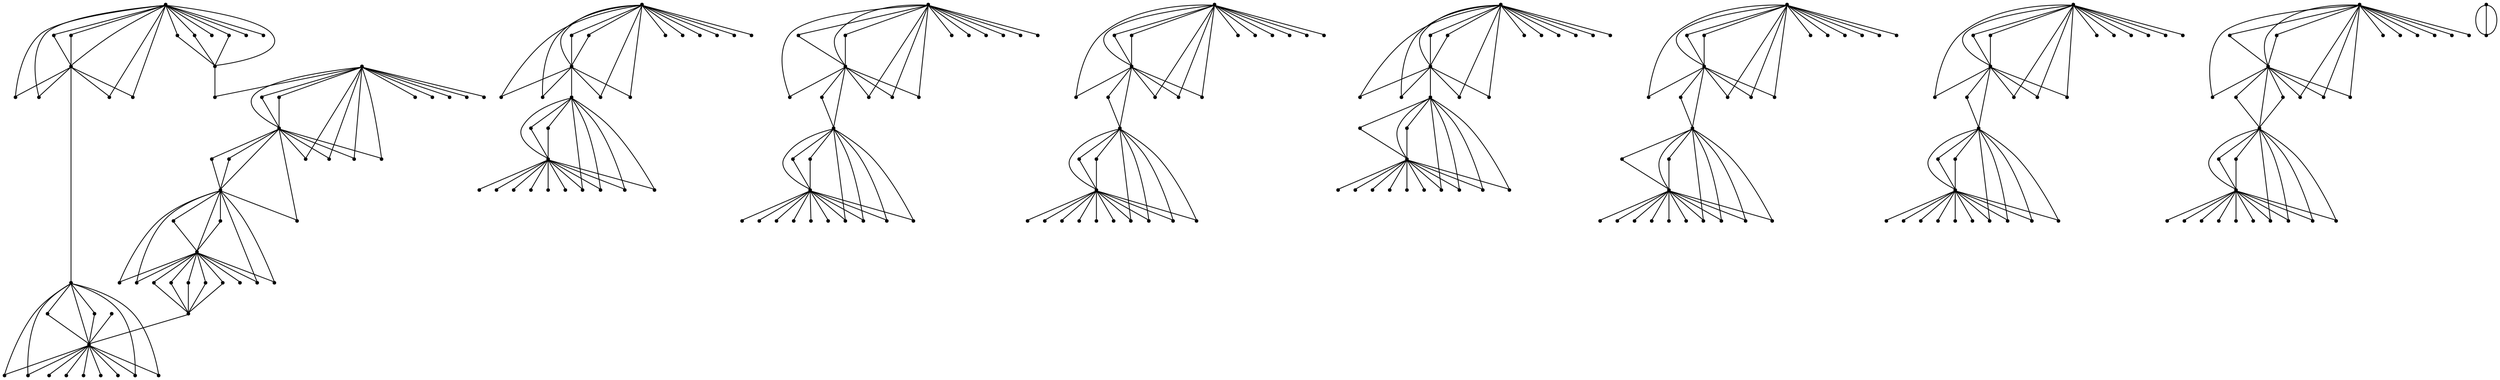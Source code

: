 graph {
  node [shape=point,comment="{\"directed\":false,\"doi\":\"10.4230/LIPIcs.GD.2024.13\",\"figure\":\"9 (2)\"}"]

  v0 [pos="1279.3481326057351,566.7194300627316"]
  v1 [pos="1279.3481326057354,700.0575122905827"]
  v2 [pos="1279.1231306524903,1067.7330370258824"]
  v3 [pos="1279.1231306524905,1176.0702288360112"]
  v4 [pos="1279.3481326057351,495.56261925163085"]
  v5 [pos="1279.3481326057351,628.900701479482"]
  v6 [pos="1279.9608145779114,753.3385236867985"]
  v7 [pos="1279.9608145779114,886.6766059146494"]
  v8 [pos="1279.9608145779114,995.963818335897"]
  v9 [pos="1279.9608145779114,1104.3010101460259"]
  v10 [pos="1279.9608145779114,1228.3553144624132"]
  v11 [pos="1278.7647047032287,541.755925009709"]
  v12 [pos="1278.7647047032287,675.0940072375602"]
  v13 [pos="1278.8064235504105,797.1151326553827"]
  v14 [pos="1278.8064235504105,930.4532148832338"]
  v15 [pos="1279.3773866754052,1042.1611932493165"]
  v16 [pos="1279.3773866754054,1150.4983850594454"]
  v17 [pos="1278.8064235504105,1272.1320505921017"]
  v18 [pos="1278.9605797784106,526.2928803900809"]
  v19 [pos="1278.9605797784106,659.6309626179318"]
  v20 [pos="1279.3773866754052,783.8187860939597"]
  v21 [pos="1279.3773866754052,917.1567411607061"]
  v22 [pos="1279.5690644275476,1026.6981486296886"]
  v23 [pos="1279.5690644275476,1135.0353404398174"]
  v24 [pos="1279.3773866754054,1258.8355768695742"]
  v25 [pos="1279.9608145779114,737.6212840194357"]
  v26 [pos="1279.9608145779114,870.9593662472867"]
  v27 [pos="1279.9608145779114,1212.6382019561547"]
  v28 [pos="1279.1231306524903,1409.4118727347504"]
  v29 [pos="1279.1231306524903,1542.7499549626014"]
  v30 [pos="1426.4428097625737,1600.2102432166707"]
  v31 [pos="1279.9608145779114,1337.642654044765"]
  v32 [pos="1279.9608145779114,1470.980736272616"]
  v33 [pos="1279.3481326057351,511.27578976365226"]
  v34 [pos="1279.3481326057354,644.6138719915034"]
  v35 [pos="1279.5690644275476,768.3557414743318"]
  v36 [pos="1279.9608145779114,1011.6809308421552"]
  v37 [pos="1279.9608145779114,1120.018122652284"]
  v38 [pos="1279.5690644275476,1243.3725322499463"]
  v39 [pos="1279.3773866754052,1383.8400289581846"]
  v40 [pos="1279.5690644275476,1368.3769843385564"]
  v41 [pos="1279.0356228266949,554.4397365311431"]
  v42 [pos="1279.0356228266949,687.7778187589938"]
  v43 [pos="1279.1231306524903,809.3905027094213"]
  v44 [pos="1279.1231306524903,942.728584937272"]
  v45 [pos="1278.8064235504105,1055.457666971844"]
  v46 [pos="1278.8064235504105,1163.7948587819728"]
  v47 [pos="1279.1231306524903,1284.40742064614"]
  v48 [pos="1279.3773866754052,1517.1781111860355"]
  v49 [pos="1279.9608145779114,1353.3597665510233"]
  v50 [pos="1279.9608145779114,1486.6978487788742"]
  v51 [pos="1279.5690644275473,1501.7150665664076"]
  v52 [pos="1278.8064235504105,1530.474584908563"]
  v53 [pos="1278.8064235504105,1397.136502680712"]
  v54 [pos="1195.604288043825,721.5415080433727"]
  v55 [pos="1195.604288043825,854.8795902712238"]
  v56 [pos="1279.5690644275473,901.6938237021825"]
  v57 [pos="1195.604288043825,979.884042359834"]
  v58 [pos="1195.604288043825,1088.2212341699628"]
  v59 [pos="1195.604288043825,1196.5584259800917"]
  v60 [pos="1195.604288043825,1321.562878068702"]
  v61 [pos="1195.604288043825,1454.900960296553"]
  v62 [pos="1195.604288043825,479.8662340053929"]
  v63 [pos="1195.604288043825,613.2043162332438"]
  v64 [pos="1112.6355491365632,566.7194300627316"]
  v65 [pos="1112.6355491365632,700.0575122905825"]
  v66 [pos="1112.6355491365632,808.3947041007114"]
  v67 [pos="1112.635549136563,941.732659167458"]
  v68 [pos="1112.635549136563,1066.7371112560684"]
  v69 [pos="1112.635549136563,1175.0743030661972"]
  v70 [pos="1112.6355491365632,1283.4114948763263"]
  v71 [pos="1112.6355491365632,1408.4159469649364"]
  v72 [pos="1112.6355491365632,1541.7540291927874"]
  v73 [pos="1112.635549136563,511.27578976365226"]
  v74 [pos="1028.891704574653,479.8662340053927"]
  v75 [pos="1112.6355491365632,495.56261925163085"]
  v76 [pos="1112.247996309239,526.2928803900811"]
  v77 [pos="1112.323039357523,554.4397365311431"]
  v78 [pos="1112.052121234057,541.755925009709"]
  v79 [pos="1112.2479963092392,659.6309626179318"]
  v80 [pos="1028.891704574653,613.2043162332438"]
  v81 [pos="1112.323039357523,687.777818758994"]
  v82 [pos="1112.052121234057,675.0940072375599"]
  v83 [pos="1112.6355491365632,628.900701479482"]
  v84 [pos="1112.6355491365632,644.6138719915034"]
  v85 [pos="1112.6355491365632,752.9510638016322"]
  v86 [pos="1028.891704574653,721.5415080433727"]
  v87 [pos="1112.052121234057,783.431199047689"]
  v88 [pos="1112.2479963092392,767.9681544280609"]
  v89 [pos="1112.323039357523,796.1150105691229"]
  v90 [pos="1112.6355491365632,737.2378932896108"]
  v91 [pos="1112.6355491365632,886.2891460294832"]
  v92 [pos="1028.891704574653,854.8795902712238"]
  v93 [pos="1112.6355491365632,870.5759755174618"]
  v94 [pos="1112.247996309239,901.3062366559116"]
  v95 [pos="1112.052121234057,916.7694084366442"]
  v96 [pos="1112.3230393575232,929.4532199580783"]
  v97 [pos="1112.2479963092392,1026.3108159056264"]
  v98 [pos="1028.891704574653,979.884042359834"]
  v99 [pos="1112.6355491365632,1011.2935981180933"]
  v100 [pos="1112.6355491365632,995.5805547671764"]
  v101 [pos="1112.052121234057,1041.7738605252543"]
  v102 [pos="1112.323039357523,1054.4576720466885"]
  v103 [pos="1112.247996309239,1134.6480077157553"]
  v104 [pos="1028.891704574653,1088.2212341699628"]
  v105 [pos="1112.3230393575232,1162.7948638568173"]
  v106 [pos="1112.6355491365632,1119.6307899282224"]
  v107 [pos="1112.6355491365632,1103.9177465773053"]
  v108 [pos="1112.052121234057,1150.1110523353834"]
  v109 [pos="1112.247996309239,1242.9851995258841"]
  v110 [pos="1028.891704574653,1196.5584259800917"]
  v111 [pos="1112.6355491365632,1212.2549383874343"]
  v112 [pos="1112.052121234057,1258.4482441455123"]
  v113 [pos="1112.6355491365632,1227.9679817383512"]
  v114 [pos="1112.323039357523,1271.1320556669464"]
  v115 [pos="1112.052121234057,1383.4526962341224"]
  v116 [pos="1028.891704574653,1321.562878068702"]
  v117 [pos="1112.323039357523,1396.1365077555565"]
  v118 [pos="1112.247996309239,1367.9896516144945"]
  v119 [pos="1112.6355491365632,1352.9724338269614"]
  v120 [pos="1112.6355491365632,1337.2593904760445"]
  v121 [pos="1112.052121234057,1516.7907784619736"]
  v122 [pos="1028.891704574653,1454.900960296553"]
  v123 [pos="1112.6355491365632,1486.3105160548123"]
  v124 [pos="1112.6355491365632,1470.5974727038954"]
  v125 [pos="1112.323039357523,1529.4745899834074"]
  v126 [pos="1112.2479963092392,1501.3277338423454"]
  v127 [pos="862.1791211054812,479.8662340053929"]
  v128 [pos="862.1791211054812,613.2043162332438"]
  v129 [pos="862.1791211054812,721.5415080433727"]
  v130 [pos="945.9229656673914,870.5759755174618"]
  v131 [pos="862.1791211054812,854.8795902712236"]
  v132 [pos="945.9229656673914,995.5805547671764"]
  v133 [pos="862.1791211054812,979.884042359834"]
  v134 [pos="945.9229656673914,1103.9177465773053"]
  v135 [pos="862.1791211054812,1088.2212341699628"]
  v136 [pos="945.9229656673914,1212.2549383874343"]
  v137 [pos="862.1791211054812,1196.5584259800917"]
  v138 [pos="945.9229656673914,1337.2593904760445"]
  v139 [pos="862.1791211054812,1321.562878068702"]
  v140 [pos="945.9229656673914,1352.9724338269614"]
  v141 [pos="945.9229656673914,1486.3105160548123"]
  v142 [pos="862.1791211054812,1454.900960296553"]
  v143 [pos="945.535412840067,1501.3277338423454"]
  v144 [pos="945.9229656673914,1470.5974727038954"]
  v145 [pos="779.2103821982196,566.7194300627316"]
  v146 [pos="779.2103821982196,700.0575122905825"]
  v147 [pos="779.2103821982196,808.3947041007114"]
  v148 [pos="779.2103821982196,941.7326591674582"]
  v149 [pos="779.2103821982196,1066.7371112560684"]
  v150 [pos="779.2103821982196,1175.0743030661974"]
  v151 [pos="779.2103821982196,1283.4114948763263"]
  v152 [pos="779.2103821982196,1408.4159469649364"]
  v153 [pos="779.2103821982196,1541.7540291927874"]
  v154 [pos="695.4665376363093,479.8662340053927"]
  v155 [pos="778.6269542957133,541.7559250097092"]
  v156 [pos="778.8228293708952,526.2928803900809"]
  v157 [pos="778.8978724191793,554.4397365311431"]
  v158 [pos="779.2103821982196,511.2757897636525"]
  v159 [pos="779.2103821982196,495.5626192516311"]
  v160 [pos="778.6269542957133,675.0940072375602"]
  v161 [pos="694.5079580881866,613.7127063287135"]
  v162 [pos="779.2103821982196,628.900701479482"]
  v163 [pos="779.2103821982196,644.6138719915034"]
  v164 [pos="778.8228293708952,659.6309626179318"]
  v165 [pos="778.8978724191793,687.777818758994"]
  v166 [pos="694.5079580881866,722.0498981388423"]
  v167 [pos="778.8228293708953,767.9681544280609"]
  v168 [pos="778.8978724191792,796.1150105691229"]
  v169 [pos="778.6269542957133,783.4311990476888"]
  v170 [pos="779.2103821982196,737.2378932896108"]
  v171 [pos="779.2103821982196,752.9510638016322"]
  v172 [pos="778.8978724191793,929.4532199580783"]
  v173 [pos="694.5079580881866,855.3879803666932"]
  v174 [pos="778.8228293708953,901.3062366559118"]
  v175 [pos="778.6269542957133,916.7694084366442"]
  v176 [pos="779.2103821982196,886.2891460294832"]
  v177 [pos="779.2103821982196,870.5759755174618"]
  v178 [pos="779.2103821982196,995.5805547671762"]
  v179 [pos="694.5079580881866,980.3924324553034"]
  v180 [pos="778.8228293708952,1026.3108159056264"]
  v181 [pos="779.2103821982196,1011.2935981180933"]
  v182 [pos="778.6269542957133,1041.7738605252543"]
  v183 [pos="778.8978724191792,1054.4576720466885"]
  v184 [pos="778.8978724191793,1162.7948638568173"]
  v185 [pos="694.5079580881866,1088.7296242654324"]
  v186 [pos="779.2103821982196,1119.6307899282224"]
  v187 [pos="779.2103821982196,1103.9177465773053"]
  v188 [pos="778.6269542957133,1150.1110523353834"]
  v189 [pos="778.8228293708953,1134.6480077157553"]
  v190 [pos="778.8978724191792,1271.1320556669464"]
  v191 [pos="694.5079580881866,1197.0668160755613"]
  v192 [pos="779.2103821982196,1212.2549383874343"]
  v193 [pos="779.2103821982196,1227.9679817383512"]
  v194 [pos="778.6269542957133,1258.4482441455125"]
  v195 [pos="778.8228293708952,1242.9851995258841"]
  v196 [pos="779.2103821982196,1337.2593904760445"]
  v197 [pos="694.5079580881866,1322.0712681641714"]
  v198 [pos="778.8978724191793,1396.1365077555565"]
  v199 [pos="779.2103821982196,1352.9724338269614"]
  v200 [pos="778.6269542957133,1383.4526962341224"]
  v201 [pos="778.8228293708953,1367.9896516144945"]
  v202 [pos="694.5079580881866,1455.4093503920226"]
  v203 [pos="779.2103821982196,1470.5974727038954"]
  v204 [pos="778.8978724191792,1529.4745899834074"]
  v205 [pos="778.6269542957133,1516.7907784619736"]
  v206 [pos="779.2103821982196,1486.3105160548123"]
  v207 [pos="778.8228293708952,1501.3277338423454"]
  v208 [pos="610.9099387040011,495.5626192516311"]
  v209 [pos="611.2974915313254,526.2928803900809"]
  v210 [pos="611.222512078845,554.4397365311431"]
  v211 [pos="610.9099387040011,511.27578976365226"]
  v212 [pos="611.4934302023111,541.755925009709"]
  v213 [pos="610.4306171320379,629.3424591562352"]
  v214 [pos="610.8182335551659,660.0727202946855"]
  v215 [pos="611.2683646532627,701.1116778462208"]
  v216 [pos="611.0141086303479,675.5357649143136"]
  v217 [pos="610.4306171320379,645.0555025071524"]
  v218 [pos="611.5809380281066,688.8321114757366"]
  v219 [pos="610.8182335551659,901.7479943326653"]
  v220 [pos="610.4306171320379,871.0177331942152"]
  v221 [pos="611.0141086303479,917.2109117911891"]
  v222 [pos="611.2683646532627,942.7868247230963"]
  v223 [pos="611.5809380281066,930.5073855137166"]
  v224 [pos="610.4306171320379,886.7307765451324"]
  v225 [pos="610.4306171320379,1011.735101472638"]
  v226 [pos="611.2683646532627,1067.7912768117067"]
  v227 [pos="610.4306171320379,996.0220581217211"]
  v228 [pos="610.8182335551659,1026.7523192601711"]
  v229 [pos="611.0141086303479,1042.2153638797993"]
  v230 [pos="611.5809380281066,1055.5118376023268"]
  v231 [pos="610.8182335551659,1135.0895110703"]
  v232 [pos="610.4306171320379,1104.3592499318502"]
  v233 [pos="611.2683646532627,1176.1284686218355"]
  v234 [pos="611.5809380281066,1163.8490294124556"]
  v235 [pos="611.0141086303479,1150.552555689928"]
  v236 [pos="610.4306171320379,1120.072293282767"]
  v237 [pos="610.4306171320379,1228.409485092896"]
  v238 [pos="611.2683646532627,1284.4656604319644"]
  v239 [pos="610.4306171320379,1212.696441741979"]
  v240 [pos="610.8182335551659,1243.4267028804288"]
  v241 [pos="611.0141086303479,1258.8897475000572"]
  v242 [pos="611.5809380281066,1272.1862212225847"]
  v243 [pos="610.8182335551659,1368.4311549690392"]
  v244 [pos="611.2683646532627,1409.4701125205747"]
  v245 [pos="611.0141086303479,1383.8941995886673"]
  v246 [pos="610.4306171320379,1337.7008938305892"]
  v247 [pos="610.4306171320379,1353.4139371815063"]
  v248 [pos="611.5809380281066,1397.1906733111948"]
  v249 [pos="611.5809380281066,1530.5287555390457"]
  v250 [pos="611.0141086303479,1517.2322818165183"]
  v251 [pos="610.4306171320379,1486.7520194093572"]
  v252 [pos="611.2683646532627,1542.8081947484256"]
  v253 [pos="610.8182335551659,1501.7692371968901"]
  v254 [pos="610.4306171320379,1471.03897605844"]
  v255 [pos="610.8182335551659,768.4099121048143"]
  v256 [pos="611.5809380281066,797.1693032858657"]
  v257 [pos="611.0141086303479,783.8729567244425"]
  v258 [pos="610.4306171320379,753.3926943172812"]
  v259 [pos="610.4306171320379,737.6796509663643"]
  v260 [pos="611.2683646532627,809.4488696563499"]
  v261 [pos="610.9099387040011,566.7194300627316"]
  v262 [pos="463.8569167985406,420.5474862102319"]
  v263 [pos="1086.9743879884368,1563.0382548505343"]
  v264 [pos="761.7722856511257,438.0772802599911"]

  v262 -- v252 [id="-2",pos="463.8569167985406,420.5474862102319 463.14839595029304,1395.0406333576689 463.14839595029304,1395.0406333576689 463.14839595029304,1395.0406333576689 464.03612977317135,1476.2934636347131 530.3710682618541,1541.9166046647879 611.2683646532627,1542.8081947484256"]
  v29 -- v30 [id="-32",pos="1279.1231306524903,1542.7499549626014 1332.1335399603117,1544.2749027170769 1384.835509620525,1564.9923077518738 1426.4428097625737,1600.2102432166707"]
  v48 -- v30 [id="-50",pos="1279.3773866754052,1517.1781111860355 1337.5642400155357,1517.9157091722213 1393.896385338586,1549.6876740780763 1426.4428097625737,1600.2102432166707"]
  v51 -- v30 [id="-53",pos="1279.5690644275473,1501.7150665664076 1339.7188658425375,1503.1320227529545 1397.2014592532637,1539.5083005081856 1426.4428097625737,1600.2102432166707"]
  v52 -- v30 [id="-54",pos="1278.8064235504105,1530.474584908563 1334.0966152267783,1530.653691324138 1388.7825195770492,1556.7213044565597 1426.4428097625737,1600.2102432166707"]
  v0 -- v62 [id="-64",pos="1279.3481326057351,566.7194300627316 1277.326803583143,566.8027205861265 1276.1056369618298,566.7734735321101 1274.8844703405166,566.7193029016273 1228.9092832135173,564.7193130513165 1193.2619274045057,525.8345917697529 1195.604288043825,479.8662340053929"]
  v54 -- v6 [id="-65",pos="1195.604288043825,721.5415080433727 1219.1566123435634,742.0422941367908 1248.8480939509702,753.1926699000294 1279.9608145779114,753.3385236867985"]
  v54 -- v25 [id="-66",pos="1195.604288043825,721.5415080433727 1222.7033503120372,732.2335951862831 1251.1904545902892,737.5588479171658 1279.9608145779114,737.6212840194357"]
  v54 -- v43 [id="-67",pos="1195.604288043825,721.5415080433727 1193.857947276131,768.101546426597 1229.667853959222,807.1654377042876 1279.1231306524903,809.3905027094213"]
  v54 -- v20 [id="-68",pos="1195.604288043825,721.5415080433727 1206.8907625057393,758.6637764176812 1240.6250293499374,783.8854185126756 1279.3773866754052,783.8187860939597"]
  v54 -- v35 [id="-69",pos="1195.604288043825,721.5415080433727 1213.8176174371747,750.9218268973048 1245.5138931582296,768.5433041033505 1279.5690644275476,768.3557414743318"]
  v54 -- v13 [id="-70",pos="1195.604288043825,721.5415080433727 1200.4764897515656,764.5264119758408 1236.4446227940894,796.8150324489527 1278.8064235504105,797.1151326553827"]
  v55 -- v21 [id="-71",pos="1195.604288043825,854.8795902712238 1206.8907625057393,892.0018586455321 1240.6250293499374,917.2235007405266 1279.3773866754052,917.1567411607061"]
  v55 -- v14 [id="-72",pos="1195.604288043825,854.8795902712238 1200.4764897515656,897.8644942036917 1236.4446227940894,930.1531146768036 1278.8064235504105,930.4532148832338"]
  v55 -- v7 [id="-73",pos="1195.604288043825,854.8795902712238 1219.1566123435634,875.3803763646417 1248.8480939509702,886.5307521278803 1279.9608145779114,886.6766059146494"]
  v55 -- v44 [id="-74",pos="1195.604288043825,854.8795902712238 1193.857947276131,901.4396286544479 1229.667853959222,940.5035199321385 1279.1231306524903,942.728584937272"]
  v55 -- v26 [id="-75",pos="1195.604288043825,854.8795902712238 1222.7033503120372,865.5716774141342 1251.1904545902892,870.8969301450168 1279.9608145779114,870.9593662472867"]
  v55 -- v56 [id="-76",pos="1195.604288043825,854.8795902712238 1213.8176174371747,884.2599091251557 1245.5138931582296,901.8813863312014 1279.5690644275473,901.6938237021825"]
  v57 -- v8 [id="-77",pos="1195.604288043825,979.884042359834 1222.7033503120372,990.5761930832966 1251.1904545902892,995.9013822336269 1279.9608145779114,995.963818335897"]
  v57 -- v45 [id="-78",pos="1195.604288043825,979.884042359834 1200.4764897515656,1022.868946292302 1236.4446227940894,1055.157630345966 1278.8064235504105,1055.457666971844"]
  v57 -- v2 [id="-79",pos="1195.604288043825,979.884042359834 1193.857947276131,1026.4440807430583 1229.667853959222,1065.5079720207489 1279.1231306524903,1067.7330370258824"]
  v57 -- v15 [id="-80",pos="1195.604288043825,979.884042359834 1206.8907625057393,1017.00624715359 1240.6250293499374,1042.228016409689 1279.3773866754052,1042.1611932493165"]
  v57 -- v36 [id="-81",pos="1195.604288043825,979.884042359834 1219.1566123435634,1000.3848284532521 1248.8480939509702,1011.5352677970427 1279.9608145779114,1011.6809308421552"]
  v57 -- v22 [id="-82",pos="1195.604288043825,979.884042359834 1213.8176174371747,1009.2643612137658 1245.5138931582296,1026.8857748392595 1279.5690644275476,1026.6981486296886"]
  v58 -- v3 [id="-83",pos="1195.604288043825,1088.2212341699628 1193.857947276131,1134.7812725531871 1229.667853959222,1173.8451638308777 1279.1231306524905,1176.0702288360112"]
  v58 -- v16 [id="-84",pos="1195.604288043825,1088.2212341699628 1206.8907625057393,1125.343438963719 1240.6250293499374,1150.565208219818 1279.3773866754054,1150.4983850594454"]
  v58 -- v23 [id="-85",pos="1195.604288043825,1088.2212341699628 1213.8176174371747,1117.6015530238947 1245.5138931582296,1135.2229666493884 1279.5690644275476,1135.0353404398174"]
  v58 -- v9 [id="-86",pos="1195.604288043825,1088.2212341699628 1222.7033503120372,1098.9133848934255 1251.1904545902892,1104.2385740437558 1279.9608145779114,1104.3010101460259"]
  v58 -- v46 [id="-87",pos="1195.604288043825,1088.2212341699628 1200.4764897515656,1131.206138102431 1236.4446227940894,1163.4948221560949 1278.8064235504105,1163.7948587819728"]
  v58 -- v37 [id="-88",pos="1195.604288043825,1088.2212341699628 1219.1566123435634,1108.722020263381 1248.8480939509702,1119.8724596071715 1279.9608145779114,1120.018122652284"]
  v59 -- v47 [id="-89",pos="1195.604288043825,1196.5584259800917 1193.857947276131,1243.118464363316 1229.667853959222,1282.1823556410068 1279.1231306524903,1284.40742064614"]
  v59 -- v38 [id="-90",pos="1195.604288043825,1196.5584259800917 1213.8176174371747,1225.9387448340237 1245.5138931582296,1243.5601584595174 1279.5690644275476,1243.3725322499463"]
  v59 -- v24 [id="-91",pos="1195.604288043825,1196.5584259800917 1206.8907625057393,1233.680630773848 1240.6250293499374,1258.9024000299469 1279.3773866754054,1258.8355768695742"]
  v59 -- v10 [id="-92",pos="1195.604288043825,1196.5584259800917 1219.1566123435634,1217.0592120735098 1248.8480939509702,1228.2096514173004 1279.9608145779114,1228.3553144624132"]
  v59 -- v27 [id="-93",pos="1195.604288043825,1196.5584259800917 1222.7033503120372,1207.2505767035545 1251.1904545902892,1212.5757658538846 1279.9608145779114,1212.6382019561547"]
  v59 -- v17 [id="-94",pos="1195.604288043825,1196.5584259800917 1200.4764897515656,1239.5433299125598 1236.4446227940894,1271.8320139662237 1278.8064235504105,1272.1320505921017"]
  v60 -- v39 [id="-95",pos="1195.604288043825,1321.562878068702 1206.8907625057393,1358.6850828624583 1240.6250293499374,1383.906852118557 1279.3773866754052,1383.8400289581846"]
  v60 -- v49 [id="-96",pos="1195.604288043825,1321.562878068702 1219.1566123435634,1342.06366416212 1248.8480939509702,1353.2141035059108 1279.9608145779114,1353.3597665510233"]
  v60 -- v31 [id="-97",pos="1195.604288043825,1321.562878068702 1222.7033503120372,1332.2550287921647 1251.1904545902892,1337.580217942495 1279.9608145779114,1337.642654044765"]
  v60 -- v28 [id="-98",pos="1195.604288043825,1321.562878068702 1193.857947276131,1368.1229164519261 1229.667853959222,1407.186807729617 1279.1231306524903,1409.4118727347504"]
  v60 -- v40 [id="-99",pos="1195.604288043825,1321.562878068702 1213.8176174371747,1350.943196922634 1245.5138931582296,1368.5646105481276 1279.5690644275476,1368.3769843385564"]
  v60 -- v53 [id="-100",pos="1195.604288043825,1321.562878068702 1200.4764897515656,1364.5477820011702 1236.4446227940894,1396.836466054834 1278.8064235504105,1397.136502680712"]
  v61 -- v51 [id="-101",pos="1195.604288043825,1454.900960296553 1213.8176174371747,1484.2812791504848 1245.5138931582296,1501.9026927759785 1279.5690644275473,1501.7150665664076"]
  v61 -- v29 [id="-102",pos="1195.604288043825,1454.900960296553 1193.857947276131,1501.4609986797773 1229.667853959222,1540.524921747744 1279.1231306524903,1542.7499549626014"]
  v61 -- v48 [id="-103",pos="1195.604288043825,1454.900960296553 1206.8907625057393,1492.0231650903092 1240.6250293499374,1517.244934346408 1279.3773866754052,1517.1781111860355"]
  v61 -- v50 [id="-104",pos="1195.604288043825,1454.900960296553 1219.1566123435634,1475.4017463899709 1248.8480939509702,1486.5521857337617 1279.9608145779114,1486.6978487788742"]
  v61 -- v32 [id="-105",pos="1195.604288043825,1454.900960296553 1222.7033503120372,1465.5931110200156 1251.1904545902892,1470.918300170346 1279.9608145779114,1470.980736272616"]
  v61 -- v52 [id="-106",pos="1195.604288043825,1454.900960296553 1200.4764897515656,1497.885864229021 1236.4446227940894,1530.174548282685 1278.8064235504105,1530.474584908563"]
  v62 -- v33 [id="-107",pos="1195.604288043825,479.8662340053929 1218.4772819691823,499.92106610561154 1248.085453073833,511.0465182923838 1279.3481326057351,511.27578976365226"]
  v62 -- v11 [id="-108",pos="1195.604288043825,479.8662340053929 1206.2863479880348,516.6049844887718 1240.0623336794147,541.7934375355128 1278.7647047032287,541.755925009709"]
  v62 -- v18 [id="-109",pos="1195.604288043825,479.8662340053929 1213.1174276392028,508.70891570983895 1244.5969688614848,526.3012730229727 1278.9605797784106,526.2928803900809"]
  v62 -- v4 [id="-110",pos="1195.604288043825,479.8662340053929 1221.9156526882698,490.1041016833167 1250.2151493458116,495.4001073601828 1279.3481326057351,495.56261925163085"]
  v62 -- v41 [id="-111",pos="1195.604288043825,479.8662340053929 1199.868005102429,522.4761398409278 1235.8236733674412,554.7896838905058 1279.0356228266949,554.4397365311431"]
  v62 -- v64 [id="-112",pos="1195.604288043825,479.8662340053929 1195.3708914445008,482.28712711133267 1195.3708914445008,484.7122165337182 1195.2625241951146,487.1290404843164 1193.2578572730733,533.1556380345005 1154.309624872424,568.8402229622413 1112.6355491365632,566.7194300627316"]
  v63 -- v34 [id="-113",pos="1195.604288043825,613.2043162332438 1218.5481276944267,633.317515280391 1248.2396093018333,644.4678910436296 1279.3481326057354,644.6138719915034"]
  v63 -- v12 [id="-114",pos="1195.604288043825,613.2043162332438 1206.2822778566024,649.9389975612814 1240.0165447008008,675.1648359727217 1278.7647047032287,675.0940072375602"]
  v63 -- v1 [id="-115",pos="1195.604288043825,613.2043162332438 1193.2494626269943,659.380963886643 1229.0593693100852,698.4448551643338 1279.3481326057354,700.0575122905827"]
  v63 -- v5 [id="-116",pos="1195.604288043825,613.2043162332438 1222.0948656629005,623.5130126463293 1250.5819699411525,628.8340690607661 1279.3481326057351,628.900701479482"]
  v63 -- v19 [id="-117",pos="1195.604288043825,613.2043162332438 1213.209132788038,642.197048040905 1244.905408509093,659.8185252469507 1278.9605797784106,659.6309626179318"]
  v63 -- v42 [id="-118",pos="1195.604288043825,613.2043162332438 1199.868005102429,655.8058294358868 1235.8361381449527,688.0944499089987 1279.0356228266949,687.7778187589938"]
  v63 -- v65 [id="-119",pos="1195.604288043825,613.2043162332438 1195.3708914445008,615.6252093391836 1195.3708914445008,618.0502987615691 1195.2625241951146,620.4671227121673 1193.2578572730733,666.4937202623514 1154.309624872424,702.1783051900923 1112.6355491365632,700.0575122905825"]
  v54 -- v66 [id="-120",pos="1195.604288043825,721.5415080433727 1195.3708914445008,723.9624011493124 1195.3708914445008,726.387490571698 1195.2625241951146,728.8043145222964 1193.2578572730733,774.8309120724803 1154.309624872424,810.5154970002211 1112.6355491365632,808.3947041007114"]
  v55 -- v67 [id="-121",pos="1195.604288043825,854.8795902712238 1195.3708914445008,857.3004833771633 1195.3708914445008,859.7255727995489 1195.2625241951146,862.1423967501473 1193.2578572730733,908.1689943003314 1154.309624872424,943.853579228072 1112.635549136563,941.732659167458"]
  v57 -- v68 [id="-122",pos="1195.604288043825,979.884042359834 1195.3708914445008,982.3049354657737 1195.3708914445008,984.7300248881593 1195.2625241951146,987.1467852582052 1193.2578572730733,1033.1734463889416 1154.309624872424,1068.8580313166822 1112.635549136563,1066.7371112560684"]
  v58 -- v69 [id="-123",pos="1195.604288043825,1088.2212341699628 1195.3708914445008,1090.6421272759026 1195.3708914445008,1093.0672166982881 1195.2625241951146,1095.4839770683343 1193.2578572730733,1141.5106381990704 1154.309624872424,1177.1952231268112 1112.635549136563,1175.0743030661972"]
  v59 -- v70 [id="-124",pos="1195.604288043825,1196.5584259800917 1195.3708914445008,1198.9793190860314 1195.3708914445008,1201.404408508417 1195.2625241951146,1203.8211688784631 1193.2578572730733,1249.8478300091992 1154.309624872424,1285.53241493694 1112.6355491365632,1283.4114948763263"]
  v60 -- v71 [id="-125",pos="1195.604288043825,1321.562878068702 1195.3708914445008,1323.9837711746418 1195.3708914445008,1326.4088605970273 1195.2625241951146,1328.8256209670735 1193.2578572730733,1374.8522820978096 1154.309624872424,1410.5368670255502 1112.6355491365632,1408.4159469649364"]
  v61 -- v72 [id="-126",pos="1195.604288043825,1454.900960296553 1195.3708914445008,1457.3218534024927 1195.3708914445008,1459.7469428248783 1195.2625241951146,1462.1637031949244 1193.2578572730733,1508.1903643256605 1154.309624872424,1543.8749492534014 1112.6355491365632,1541.7540291927874"]
  v62 -- v76 [id="-127",pos="1195.604288043825,479.8662340053929 1187.2769263248383,492.7707972040994 1176.3989913054463,503.64625065958285 1163.4913326173828,511.62980627835645 1147.4972797795108,521.5264987454098 1129.766947143747,526.267900090656 1112.247996309239,526.2928803900811"]
  v63 -- v79 [id="-128",pos="1195.604288043825,613.2043162332438 1187.2769263248383,626.1088794319503 1176.3989913054463,636.9843328874338 1163.4913326173828,644.9678885062074 1147.4972797795108,654.8645809732607 1129.7669471437473,659.6059823185069 1112.2479963092392,659.6309626179318"]
  v54 -- v88 [id="-129",pos="1195.604288043825,721.5415080433727 1187.2769263248383,734.4460712420791 1176.3989913054463,745.3215246975626 1163.4913326173828,753.3050803163362 1147.4972797795108,763.2017727833895 1129.7669471437473,767.9431741286357 1112.2479963092392,767.9681544280609"]
  v55 -- v94 [id="-130",pos="1195.604288043825,854.8795902712238 1187.2769263248383,867.7841534699301 1176.3989913054463,878.6596069254135 1163.4913326173828,886.6431625441871 1147.4972797795108,896.5398550112407 1129.766947143747,901.2812563564869 1112.247996309239,901.3062366559116"]
  v57 -- v97 [id="-131",pos="1195.604288043825,979.884042359834 1187.2769263248383,992.7886691390927 1176.3989913054463,1003.6640590140239 1163.4913326173828,1011.6476782133495 1147.4972796174866,1021.5443707806593 1129.7669467845205,1026.2857721217129 1112.2479963092392,1026.3108159056264"]
  v58 -- v103 [id="-132",pos="1195.604288043825,1088.2212341699628 1187.2769263248383,1101.1258609492215 1176.3989913054463,1112.0012508241527 1163.4913326173828,1119.9848700234784 1147.4972796174866,1129.8815625907882 1129.7669467845203,1134.6229639318417 1112.247996309239,1134.6480077157553"]
  v59 -- v109 [id="-133",pos="1195.604288043825,1196.5584259800917 1187.2769263248383,1209.4630527593504 1176.3989913054463,1220.3384426342816 1163.4913326173828,1228.3220618336074 1147.4972796174866,1238.2187544009173 1129.7669467845203,1242.9601557419708 1112.247996309239,1242.9851995258841"]
  v60 -- v118 [id="-134",pos="1195.604288043825,1321.562878068702 1187.2769263248383,1334.4675048479608 1176.3989913054463,1345.3428947228917 1163.4913326173828,1353.3265139222176 1147.4972796174866,1363.2232064895275 1129.7669467845203,1367.964607830581 1112.247996309239,1367.9896516144945"]
  v61 -- v126 [id="-135",pos="1195.604288043825,1454.900960296553 1187.2769263248383,1467.8055870758117 1176.3989913054463,1478.6809769507427 1163.4913326173828,1486.6645961500685 1147.4972796174866,1496.5612887173784 1129.7669467845205,1501.3026900584318 1112.2479963092392,1501.3277338423454"]
  v62 -- v78 [id="-136",pos="1195.604288043825,479.8662340053929 1186.8560492964116,507.88389446436486 1164.933303868901,529.8054515774627 1136.9089226578647,538.2100376129695 1128.6310863988806,540.6921870341369 1120.2732097308835,541.8835095243519 1112.052121234057,541.755925009709"]
  v63 -- v82 [id="-137",pos="1195.604288043825,613.2043162332438 1186.8560492964116,641.2219766922158 1164.933303868901,663.1435338053136 1136.9089226578647,671.5481198408204 1128.6310863988806,674.030269261988 1120.2732097308835,675.221591752203 1112.052121234057,675.0940072375599"]
  v54 -- v87 [id="-138",pos="1195.604288043825,721.5415080433727 1186.8560492964116,749.5591685023446 1164.933303868901,771.4807256154425 1136.9089226578647,779.8853116509492 1128.6310863988806,782.3674610721166 1120.2732097308835,783.5587835623314 1112.052121234057,783.431199047689"]
  v55 -- v95 [id="-139",pos="1195.604288043825,854.8795902712238 1186.8560492964116,882.8972507301955 1164.933303868901,904.8188078432934 1136.9089226578647,913.2233938788002 1128.6310847124544,915.7055438056509 1120.273206325418,916.896866275594 1112.052121234057,916.7694084366442"]
  v57 -- v101 [id="-140",pos="1195.604288043825,979.884042359834 1186.8560492964116,1007.9017028188059 1164.933303868901,1029.8233235124558 1136.9089226578647,1038.2277823868583 1128.6310843570018,1040.7099438524506 1120.2732056076388,1041.9012777502785 1112.052121234057,1041.7738605252543"]
  v58 -- v108 [id="-141",pos="1195.604288043825,1088.2212341699628 1186.8560492964116,1116.2388946289348 1164.933303868901,1138.1605153225848 1136.9089226578647,1146.5649741969871 1128.6310843570018,1149.0471356625794 1120.2732056076388,1150.2384695604073 1112.052121234057,1150.1110523353834"]
  v59 -- v112 [id="-142",pos="1195.604288043825,1196.5584259800917 1186.8560492964116,1224.5760864390636 1164.933303868901,1246.4977071327137 1136.9089226578647,1254.9021660071162 1128.6310843570018,1257.3843274727083 1120.2732056076388,1258.5756613705362 1112.052121234057,1258.4482441455123"]
  v60 -- v115 [id="-143",pos="1195.604288043825,1321.562878068702 1186.8560492964116,1349.580538527674 1164.933303868901,1371.5021592213238 1136.9089226578647,1379.9066180957263 1128.6310843570018,1382.3887795613186 1120.2732056076388,1383.5801134591466 1112.052121234057,1383.4526962341224"]
  v61 -- v121 [id="-144",pos="1195.604288043825,1454.900960296553 1186.8560492964116,1482.918620755525 1164.933303868901,1504.8402414491748 1136.9089226578647,1513.2447003235773 1128.6310843570018,1515.7268617891696 1120.2732056076388,1516.9181956869975 1112.052121234057,1516.7907784619736"]
  v62 -- v77 [id="-145",pos="1195.604288043825,479.8662340053929 1191.0321313376128,519.0342702276032 1160.0903562308301,549.9687520997511 1120.9129245538963,554.2021995880873 1118.0247891380895,554.5140494082352 1115.1551072468278,554.6753587838596 1112.323039357523,554.4397365311431"]
  v63 -- v81 [id="-146",pos="1195.604288043825,613.2043162332438 1191.0321313376128,652.3723524554541 1160.0903562308301,683.306834327602 1120.9129245538963,687.5402818159382 1118.0247891380895,687.8521316360861 1115.1551072468278,688.0134410117105 1112.323039357523,687.777818758994"]
  v54 -- v89 [id="-147",pos="1195.604288043825,721.5415080433727 1191.0321313376128,760.7095442655832 1160.0903562308301,791.6440261377309 1120.9129245538963,795.8774736260671 1118.0247891380895,796.189323446215 1115.1551072468278,796.3506328218393 1112.323039357523,796.1150105691229"]
  v55 -- v96 [id="-148",pos="1195.604288043825,854.8795902712238 1191.0321313376128,894.0476264934341 1160.0903562308301,924.982108365582 1120.9129245538963,929.2155558539182 1118.0247910425744,929.5274054684271 1115.1551110314604,929.6887148369501 1112.3230393575232,929.4532199580783"]
  v57 -- v102 [id="-149",pos="1195.604288043825,979.884042359834 1191.0321313376128,1019.0520785820443 1160.0903562308301,1049.9865604541922 1120.9129245538963,1054.2200079425284 1118.0247909732861,1054.531861553182 1115.1551108937695,1054.6931746604014 1112.323039357523,1054.4576720466885"]
  v58 -- v105 [id="-150",pos="1195.604288043825,1088.2212341699628 1191.0321313376128,1127.3892703921733 1160.0903562308301,1158.3237522643212 1120.9129245538963,1162.5571997526572 1118.0247909732861,1162.8690533633107 1115.1551108937695,1163.0303664705302 1112.3230393575232,1162.7948638568173"]
  v59 -- v114 [id="-151",pos="1195.604288043825,1196.5584259800917 1191.0321313376128,1235.7264622023022 1160.0903562308301,1266.66094407445 1120.9129245538963,1270.894391562786 1118.0247909732861,1271.2062451734396 1115.1551108937695,1271.367558280659 1112.323039357523,1271.1320556669464"]
  v60 -- v117 [id="-152",pos="1195.604288043825,1321.562878068702 1191.0321313376128,1360.7309142909126 1160.0903562308301,1391.6653961630602 1120.9129245538963,1395.8988436513964 1118.0247909732861,1396.21069726205 1115.1551108937695,1396.3720103692694 1112.323039357523,1396.1365077555565"]
  v61 -- v125 [id="-153",pos="1195.604288043825,1454.900960296553 1191.0321313376128,1494.0689965187635 1160.0903562308301,1525.003446600635 1120.9129245538963,1529.2369258792473 1118.0247909732861,1529.5487794899007 1115.1551108937695,1529.7100925971201 1112.323039357523,1529.4745899834074"]
  v73 -- v62 [id="-154",pos="1112.635549136563,511.27578976365226 1142.0905219986084,510.71754837459866 1171.5174549600567,500.379307290214 1195.604288043825,479.8662340053929"]
  v74 -- v73 [id="-155",pos="1028.891704574653,479.8662340053927 1052.6784736701745,500.7087494221121 1082.671772399185,511.0469905064965 1112.635549136563,511.27578976365226"]
  v75 -- v62 [id="-156",pos="1112.6355491365632,495.56261925163085 1140.6526565681907,495.2379753463056 1168.6628146935118,490.08505004336075 1195.604288043825,479.8662340053929"]
  v74 -- v75 [id="-157",pos="1028.891704574653,479.8662340053927 1055.6087632414474,490.26061447714983 1084.1258478642008,495.41353978009465 1112.6355491365632,495.56261925163085"]
  v74 -- v76 [id="-158",pos="1028.891704574653,479.8662340053927 1047.1420486939005,509.9012005794593 1079.3289913348538,526.3925146777051 1112.247996309239,526.2928803900811"]
  v74 -- v77 [id="-159",pos="1028.891704574653,479.8662340053927 1033.2141244196634,523.0053967440645 1069.8303441099738,554.9473956636662 1112.323039357523,554.4397365311431"]
  v74 -- v64 [id="-160",pos="1028.891704574653,479.8662340053927 1026.5452102080978,525.892831555577 1062.238418591527,564.8276543122818 1112.6355491365632,566.7194300627316"]
  v74 -- v78 [id="-161",pos="1028.891704574653,479.8662340053927 1039.87516894295,517.6169804710278 1074.5473433679542,541.977412678305 1112.052121234057,541.755925009709"]
  v80 -- v79 [id="-162",pos="1028.891704574653,613.2043162332438 1047.1420486939005,643.2392828073102 1079.328991334854,659.730596905556 1112.2479963092392,659.6309626179318"]
  v80 -- v65 [id="-163",pos="1028.891704574653,613.2043162332438 1026.5452102080978,659.2309137834279 1062.238418591527,698.1657365401327 1112.6355491365632,700.0575122905825"]
  v80 -- v81 [id="-164",pos="1028.891704574653,613.2043162332438 1033.2141244196634,656.3434789719154 1069.8303441099738,688.2854778915171 1112.323039357523,687.777818758994"]
  v80 -- v82 [id="-165",pos="1028.891704574653,613.2043162332438 1039.87516894295,650.9550626988785 1074.5473433679542,675.3154949061557 1112.052121234057,675.0940072375599"]
  v83 -- v63 [id="-166",pos="1112.6355491365632,628.900701479482 1140.6526565681907,628.5760575741565 1168.6628146935118,623.4231322712117 1195.604288043825,613.2043162332438"]
  v80 -- v83 [id="-167",pos="1028.891704574653,613.2043162332438 1055.6087632414474,623.5986967050007 1084.1258478642008,628.7516220079456 1112.6355491365632,628.900701479482"]
  v84 -- v63 [id="-168",pos="1112.6355491365632,644.6138719915034 1142.090521998609,644.0556306024496 1171.5174549600567,633.7173895180649 1195.604288043825,613.2043162332438"]
  v80 -- v84 [id="-169",pos="1028.891704574653,613.2043162332438 1052.6784736701745,634.046831649963 1082.671772399185,644.3850727343474 1112.6355491365632,644.6138719915034"]
  v85 -- v54 [id="-170",pos="1112.6355491365632,752.9510638016322 1142.090521998609,752.3928224125784 1171.5174549600567,742.0545813281938 1195.604288043825,721.5415080433727"]
  v86 -- v85 [id="-171",pos="1028.891704574653,721.5415080433727 1052.6784736701745,742.3840234600918 1082.671772399185,752.7222645444763 1112.6355491365632,752.9510638016322"]
  v86 -- v87 [id="-172",pos="1028.891704574653,721.5415080433727 1039.87516894295,759.2922545090075 1074.5473433679542,783.6526867162847 1112.052121234057,783.431199047689"]
  v86 -- v88 [id="-173",pos="1028.891704574653,721.5415080433727 1047.1420486939005,751.5764746174391 1079.328991334854,768.0677887156849 1112.2479963092392,767.9681544280609"]
  v86 -- v66 [id="-174",pos="1028.891704574653,721.5415080433727 1026.5452102080978,767.5681055935568 1062.238418591527,806.5029283502618 1112.6355491365632,808.3947041007114"]
  v86 -- v89 [id="-175",pos="1028.891704574653,721.5415080433727 1033.2141244196634,764.6806707820442 1069.8303441099738,796.6226697016459 1112.323039357523,796.1150105691229"]
  v90 -- v54 [id="-176",pos="1112.6355491365632,737.2378932896108 1140.6526565681907,736.9132493842851 1168.6628146935118,731.7603240813405 1195.604288043825,721.5415080433727"]
  v86 -- v90 [id="-177",pos="1028.891704574653,721.5415080433727 1055.6087632414474,731.9358885151298 1084.1258478642008,737.0888138180744 1112.6355491365632,737.2378932896108"]
  v91 -- v55 [id="-178",pos="1112.6355491365632,886.2891460294832 1142.090521998609,885.7309046404293 1171.5174549600567,875.3926635560447 1195.604288043825,854.8795902712238"]
  v92 -- v91 [id="-179",pos="1028.891704574653,854.8795902712238 1052.6784736701745,875.722105687943 1082.671772399185,886.0603467723274 1112.6355491365632,886.2891460294832"]
  v93 -- v55 [id="-180",pos="1112.6355491365632,870.5759755174618 1140.6526565681907,870.251331612136 1168.6628146935118,865.0984063091914 1195.604288043825,854.8795902712238"]
  v92 -- v93 [id="-181",pos="1028.891704574653,854.8795902712238 1055.6087632414474,865.273970742981 1084.1258478642008,870.4268960459253 1112.6355491365632,870.5759755174618"]
  v92 -- v94 [id="-182",pos="1028.891704574653,854.8795902712238 1047.1420486939005,884.91455684529 1079.3289913348538,901.4058709435358 1112.247996309239,901.3062366559116"]
  v92 -- v95 [id="-183",pos="1028.891704574653,854.8795902712238 1039.8751684371432,892.6303350508365 1074.5473402709006,916.9907667681668 1112.052121234057,916.7694084366442"]
  v92 -- v67 [id="-184",pos="1028.891704574653,854.8795902712238 1026.5452102080978,900.9061878214077 1062.238418591527,939.8410105781127 1112.635549136563,941.732659167458"]
  v92 -- v96 [id="-185",pos="1028.891704574653,854.8795902712238 1033.2141246255253,898.0187549139182 1069.8303473422166,929.9607547491296 1112.3230393575232,929.4532199580783"]
  v98 -- v97 [id="-186",pos="1028.891704574653,979.884042359834 1047.14204859362,1009.9190502618185 1079.3289909876398,1026.4103787595575 1112.2479963092392,1026.3108159056264"]
  v99 -- v57 [id="-187",pos="1112.6355491365632,1011.2935981180933 1142.090523359256,1010.7354036821789 1171.517455509021,1000.397146707443 1195.604288043825,979.884042359834"]
  v98 -- v99 [id="-188",pos="1028.891704574653,979.884042359834 1052.678474219187,1000.7265902943175 1082.6717737640995,1011.0648472690536 1112.6355491365632,1011.2935981180933"]
  v100 -- v57 [id="-189",pos="1112.6355491365632,995.5805547671764 1140.6526553485246,995.2558313386251 1168.662814114387,990.1028901398006 1195.604288043825,979.884042359834"]
  v98 -- v100 [id="-190",pos="1028.891704574653,979.884042359834 1055.608762662277,990.2784546701446 1084.1258466434347,995.431395868969 1112.6355491365632,995.5805547671764"]
  v98 -- v101 [id="-191",pos="1028.891704574653,979.884042359834 1039.875168330533,1017.6348389324742 1074.5473396181262,1041.9952371513189 1112.052121234057,1041.7738605252543"]
  v98 -- v68 [id="-192",pos="1028.891704574653,979.884042359834 1026.5452102080978,1025.9107034905703 1062.238418591527,1064.8453990861708 1112.635549136563,1066.7371112560684"]
  v98 -- v102 [id="-193",pos="1028.891704574653,979.884042359834 1033.2141246180358,1023.0232665251463 1069.8303472246223,1054.9652700654842 1112.323039357523,1054.4576720466885"]
  v104 -- v103 [id="-194",pos="1028.891704574653,1088.2212341699628 1047.14204859362,1118.2562420719473 1079.3289909876398,1134.7475705696866 1112.247996309239,1134.6480077157553"]
  v104 -- v105 [id="-195",pos="1028.891704574653,1088.2212341699628 1033.2141246180358,1131.360458335275 1069.8303472246223,1163.3024618756135 1112.3230393575232,1162.7948638568173"]
  v106 -- v58 [id="-196",pos="1112.6355491365632,1119.6307899282224 1142.090523359256,1119.0725954923078 1171.517455509021,1108.7343385175718 1195.604288043825,1088.2212341699628"]
  v104 -- v106 [id="-197",pos="1028.891704574653,1088.2212341699628 1052.678474219187,1109.0637821044463 1082.6717737640995,1119.4020390791823 1112.6355491365632,1119.6307899282224"]
  v107 -- v58 [id="-198",pos="1112.6355491365632,1103.9177465773053 1140.6526553485246,1103.5930231487541 1168.662814114387,1098.4400819499294 1195.604288043825,1088.2212341699628"]
  v104 -- v107 [id="-199",pos="1028.891704574653,1088.2212341699628 1055.608762662277,1098.6156464802734 1084.1258466434347,1103.768587679098 1112.6355491365632,1103.9177465773053"]
  v104 -- v69 [id="-200",pos="1028.891704574653,1088.2212341699628 1026.5452102080978,1134.2478953006992 1062.238418591527,1173.1825908962996 1112.635549136563,1175.0743030661972"]
  v104 -- v108 [id="-201",pos="1028.891704574653,1088.2212341699628 1039.875168330533,1125.9720307426032 1074.5473396181262,1150.3324289614477 1112.052121234057,1150.1110523353834"]
  v110 -- v109 [id="-202",pos="1028.891704574653,1196.5584259800917 1047.14204859362,1226.5934338820762 1079.3289909876398,1243.0847623798154 1112.247996309239,1242.9851995258841"]
  v111 -- v59 [id="-203",pos="1112.6355491365632,1212.2549383874343 1140.6526553485246,1211.9302149588827 1168.662814114387,1206.7772737600583 1195.604288043825,1196.5584259800917"]
  v110 -- v111 [id="-204",pos="1028.891704574653,1196.5584259800917 1055.608762662277,1206.9528382904023 1084.1258466434347,1212.1057794892267 1112.6355491365632,1212.2549383874343"]
  v110 -- v70 [id="-205",pos="1028.891704574653,1196.5584259800917 1026.5452102080978,1242.585087110828 1062.238418591527,1281.5197827064285 1112.6355491365632,1283.4114948763263"]
  v110 -- v112 [id="-206",pos="1028.891704574653,1196.5584259800917 1039.875168330533,1234.3092225527319 1074.5473396181262,1258.6696207715765 1112.052121234057,1258.4482441455123"]
  v113 -- v59 [id="-207",pos="1112.6355491365632,1227.9679817383512 1142.090523359256,1227.4097873024368 1171.517455509021,1217.0715303277007 1195.604288043825,1196.5584259800917"]
  v110 -- v113 [id="-208",pos="1028.891704574653,1196.5584259800917 1052.678474219187,1217.4009739145752 1082.6717737640995,1227.7392308893113 1112.6355491365632,1227.9679817383512"]
  v110 -- v114 [id="-209",pos="1028.891704574653,1196.5584259800917 1033.2141246180358,1239.6976501454042 1069.8303472246223,1271.6396536857421 1112.323039357523,1271.1320556669464"]
  v116 -- v115 [id="-210",pos="1028.891704574653,1321.562878068702 1039.875168330533,1359.3136746413422 1074.5473396181262,1383.6740728601867 1112.052121234057,1383.4526962341224"]
  v116 -- v117 [id="-211",pos="1028.891704574653,1321.562878068702 1033.2141246180358,1364.702102234014 1069.8303472246223,1396.6441057743523 1112.323039357523,1396.1365077555565"]
  v116 -- v118 [id="-212",pos="1028.891704574653,1321.562878068702 1047.14204859362,1351.5978859706863 1079.3289909876398,1368.0892144684256 1112.247996309239,1367.9896516144945"]
  v119 -- v60 [id="-213",pos="1112.6355491365632,1352.9724338269614 1142.090523359256,1352.414239391047 1171.517455509021,1342.075982416311 1195.604288043825,1321.562878068702"]
  v116 -- v119 [id="-214",pos="1028.891704574653,1321.562878068702 1052.678474219187,1342.4054260031855 1082.6717737640995,1352.7436829779215 1112.6355491365632,1352.9724338269614"]
  v116 -- v71 [id="-215",pos="1028.891704574653,1321.562878068702 1026.5452102080978,1367.5895391994381 1062.238418591527,1406.5284311114847 1112.6355491365632,1408.4159469649364"]
  v120 -- v60 [id="-216",pos="1112.6355491365632,1337.2593904760445 1140.6526553485246,1336.9346670474931 1168.662814114387,1331.7817258486687 1195.604288043825,1321.562878068702"]
  v116 -- v120 [id="-217",pos="1028.891704574653,1321.562878068702 1055.608762662277,1331.9572903790126 1084.1258466434347,1337.110231577837 1112.6355491365632,1337.2593904760445"]
  v122 -- v121 [id="-218",pos="1028.891704574653,1454.900960296553 1039.875168330533,1492.6517568691934 1074.5473396181262,1517.0121550880378 1112.052121234057,1516.7907784619736"]
  v122 -- v72 [id="-219",pos="1028.891704574653,1454.900960296553 1026.5452102080978,1500.9276214272893 1062.238418591527,1539.8664815490595 1112.6355491365632,1541.7540291927874"]
  v123 -- v61 [id="-220",pos="1112.6355491365632,1486.3105160548123 1142.090523359256,1485.752321618898 1171.517455509021,1475.414064644162 1195.604288043825,1454.900960296553"]
  v122 -- v123 [id="-221",pos="1028.891704574653,1454.900960296553 1052.678474219187,1475.7435082310365 1082.6717737640995,1486.0817652057724 1112.6355491365632,1486.3105160548123"]
  v124 -- v61 [id="-222",pos="1112.6355491365632,1470.5974727038954 1140.6526553485246,1470.272749275344 1168.662814114387,1465.1198080765196 1195.604288043825,1454.900960296553"]
  v122 -- v124 [id="-223",pos="1028.891704574653,1454.900960296553 1055.608762662277,1465.2953726068636 1084.1258466434347,1470.448313805688 1112.6355491365632,1470.5974727038954"]
  v122 -- v125 [id="-224",pos="1028.891704574653,1454.900960296553 1033.2141246180358,1498.0401844618652 1069.8303472246223,1529.9821880022034 1112.323039357523,1529.4745899834074"]
  v122 -- v126 [id="-225",pos="1028.891704574653,1454.900960296553 1047.14204859362,1484.9359681985375 1079.3289909876398,1501.4272966962767 1112.2479963092392,1501.3277338423454"]
  v122 -- v143 [id="-226",pos="1028.891704574653,1454.900960296553 1020.56440645147,1467.8055870758117 1009.6864078362744,1478.6809769507427 996.7786855524073,1486.6645961500685 980.7846600611324,1496.561285368147 963.0543482348908,1501.3026868492682 945.535412840067,1501.3277338423454"]
  v127 -- v145 [id="-227",pos="862.1791211054812,479.8662340053929 861.9415271831175,482.28712711133267 861.9415271831175,484.7122165337182 861.8373572567708,487.1290404843164 859.8326267389261,533.1556380345005 820.8843943382766,568.8402229622413 779.2103821982196,566.7194300627316"]
  v128 -- v146 [id="-228",pos="862.1791211054812,613.2043162332438 861.9415271831175,615.6252093391836 861.9415271831175,618.0502987615691 861.8373572567708,620.4671227121673 859.8326267389261,666.4937202623514 820.8843943382766,702.1783051900923 779.2103821982196,700.0575122905825"]
  v129 -- v147 [id="-229",pos="862.1791211054812,721.5415080433727 861.9415271831175,723.9624011493124 861.9415271831175,726.387490571698 861.8373572567708,728.8043145222964 859.8326267389261,774.8309120724803 820.8843943382766,810.5154970002211 779.2103821982196,808.3947041007114"]
  v130 -- v92 [id="-230",pos="945.9229656673914,870.5759755174618 973.940073099019,870.251331612136 1001.9502312243401,865.0984063091914 1028.891704574653,854.8795902712238"]
  v131 -- v130 [id="-231",pos="862.1791211054812,854.8795902712236 888.8961797722754,865.273970742981 917.4132643950289,870.4268960459253 945.9229656673914,870.5759755174618"]
  v131 -- v148 [id="-232",pos="862.1791211054812,854.8795902712236 861.9415271831175,857.3004833771633 861.9415271831175,859.7255727995489 861.8373572567708,862.1423967501473 859.8326267389261,908.1689943003314 820.8843943382766,943.853579228072 779.2103821982196,941.7326591674582"]
  v132 -- v98 [id="-233",pos="945.9229656673914,995.5805547671764 973.9400718793529,995.2558313386248 1001.9502306452151,990.1028901398004 1028.891704574653,979.884042359834"]
  v133 -- v132 [id="-234",pos="862.1791211054812,979.884042359834 888.8961791931054,990.2784546701446 917.413263174263,995.431395868969 945.9229656673914,995.5805547671764"]
  v133 -- v149 [id="-235",pos="862.1791211054812,979.884042359834 861.9415271831175,982.3049354657737 861.9415271831175,984.7300248881593 861.8373572567708,987.1467852582052 859.8326267389261,1033.1734463889416 820.8843943382766,1068.8580313166822 779.2103821982196,1066.7371112560684"]
  v134 -- v104 [id="-236",pos="945.9229656673914,1103.9177465773053 973.9400718793529,1103.593023148754 1001.9502306452151,1098.4400819499294 1028.891704574653,1088.2212341699628"]
  v135 -- v134 [id="-237",pos="862.1791211054812,1088.2212341699628 888.8961791931054,1098.6156464802734 917.413263174263,1103.7685876790981 945.9229656673914,1103.9177465773053"]
  v135 -- v150 [id="-238",pos="862.1791211054812,1088.2212341699628 861.9415271831175,1090.6421272759026 861.9415271831175,1093.0672166982881 861.8373572567708,1095.4839770683343 859.8326267389261,1141.5106381990704 820.8843943382766,1177.1952231268112 779.2103821982196,1175.0743030661974"]
  v136 -- v110 [id="-239",pos="945.9229656673914,1212.2549383874343 973.9400718793529,1211.9302149588827 1001.9502306452151,1206.7772737600583 1028.891704574653,1196.5584259800917"]
  v137 -- v136 [id="-240",pos="862.1791211054812,1196.5584259800917 888.8961791931054,1206.9528382904023 917.413263174263,1212.105779489227 945.9229656673914,1212.2549383874343"]
  v137 -- v151 [id="-241",pos="862.1791211054812,1196.5584259800917 861.9415271831175,1198.9793190860314 861.9415271831175,1201.404408508417 861.8373572567708,1203.8211688784631 859.8326267389261,1249.8478300091992 820.8843943382766,1285.53241493694 779.2103821982196,1283.4114948763263"]
  v138 -- v116 [id="-242",pos="945.9229656673914,1337.2593904760445 973.9400718793529,1336.9346670474931 1001.9502306452151,1331.7817258486684 1028.891704574653,1321.562878068702"]
  v139 -- v138 [id="-243",pos="862.1791211054812,1321.562878068702 888.8961791931054,1331.9572903790126 917.413263174263,1337.110231577837 945.9229656673914,1337.2593904760445"]
  v140 -- v116 [id="-244",pos="945.9229656673914,1352.9724338269614 975.377939890084,1352.414239391047 1004.804872039849,1342.075982416311 1028.891704574653,1321.562878068702"]
  v139 -- v140 [id="-245",pos="862.1791211054812,1321.562878068702 885.9658907500151,1342.4054260031855 915.9591902949277,1352.7436829779215 945.9229656673914,1352.9724338269614"]
  v139 -- v152 [id="-246",pos="862.1791211054812,1321.562878068702 861.9415271831175,1323.9837711746418 861.9415271831175,1326.4088605970273 861.8373572567708,1328.8256209670735 859.8326267389261,1374.8522820978096 820.8843943382766,1410.5368670255502 779.2103821982196,1408.4159469649364"]
  v141 -- v122 [id="-247",pos="945.9229656673914,1486.3105160548123 975.377939890084,1485.752321618898 1004.804872039849,1475.414064644162 1028.891704574653,1454.900960296553"]
  v142 -- v141 [id="-248",pos="862.1791211054812,1454.900960296553 885.9658907500151,1475.7435082310365 915.9591902949277,1486.0817652057724 945.9229656673914,1486.3105160548123"]
  v142 -- v143 [id="-249",pos="862.1791211054812,1454.900960296553 880.429468474483,1484.9359736104207 912.6164191177315,1501.4273026392843 945.535412840067,1501.3277338423454"]
  v144 -- v122 [id="-250",pos="945.9229656673914,1470.5974727038954 973.9400718793529,1470.2727492753443 1001.9502306452151,1465.1198080765196 1028.891704574653,1454.900960296553"]
  v142 -- v144 [id="-251",pos="862.1791211054812,1454.900960296553 888.8961791931054,1465.2953726068636 917.413263174263,1470.448313805688 945.9229656673914,1470.5974727038954"]
  v142 -- v153 [id="-252",pos="862.1791211054812,1454.900960296553 861.9415271831175,1457.3218534024927 861.9415271831175,1459.7469428248783 861.8373572567708,1462.1637031949244 859.8326267389261,1508.1903643256605 820.8843943382766,1543.8749492534014 779.2103821982196,1541.7540291927874"]
  v127 -- v156 [id="-253",pos="862.1791211054812,479.8662340053929 853.8518229822981,492.7707972040994 842.9738243671026,503.64625065958285 830.0661020832355,511.62980627835645 814.072076753985,521.5264953961782 796.3417651249459,526.2678968814921 778.8228293708952,526.2928803900809"]
  v128 -- v164 [id="-254",pos="862.1791211054812,613.2043162332438 853.8518229822981,626.1088794319503 842.9738243671026,636.9843328874338 830.0661020832355,644.9678885062074 814.072076753985,654.8645776240292 796.3417651249459,659.605979109343 778.8228293708952,659.6309626179318"]
  v129 -- v167 [id="-255",pos="862.1791211054812,721.5415080433727 853.8518229822981,734.4460712420791 842.9738243671026,745.3215246975626 830.0661020832355,753.3050803163362 814.0720767539851,763.2017694341582 796.341765124946,767.9431709194723 778.8228293708953,767.9681544280609"]
  v131 -- v174 [id="-256",pos="862.1791211054812,854.8795902712236 853.8518229822981,867.7841534699301 842.9738243671026,878.6596069254135 830.0661020832355,886.6431625441871 814.0720767539851,896.5398516620089 796.341765124946,901.281253147323 778.8228293708953,901.3062366559118"]
  v133 -- v180 [id="-257",pos="862.1791211054812,979.884042359834 853.8518229822981,992.7886691390927 842.9738243671026,1003.6640590140239 830.0661020832355,1011.6476782133495 814.0720765919607,1021.5443674314279 796.3417647657191,1026.2857689125492 778.8228293708952,1026.3108159056264"]
  v135 -- v189 [id="-258",pos="862.1791211054812,1088.2212341699628 853.8518229822981,1101.1258609492215 842.9738243671026,1112.0012508241527 830.0661020832355,1119.9848700234784 814.0720765919607,1129.8815592415567 796.3417647657191,1134.622960722678 778.8228293708953,1134.6480077157553"]
  v137 -- v195 [id="-259",pos="862.1791211054812,1196.5584259800917 853.8518229822981,1209.4630527593504 842.9738243671026,1220.3384426342816 830.0661020832355,1228.3220618336074 814.0720765919607,1238.2187510516858 796.3417647657191,1242.9601525328071 778.8228293708952,1242.9851995258841"]
  v139 -- v201 [id="-260",pos="862.1791211054812,1321.562878068702 853.8518229822981,1334.4675048479608 842.9738243671026,1345.3428947228917 830.0661020832355,1353.3265139222176 814.0720765919607,1363.223203140296 796.3417647657191,1367.9646046214173 778.8228293708953,1367.9896516144945"]
  v142 -- v207 [id="-261",pos="862.1791211054812,1454.900960296553 853.8518229822981,1467.8055870758117 842.9738243671026,1478.6809769507427 830.0661020832355,1486.6645961500685 814.0720765919607,1496.5612853681469 796.3417647657191,1501.3026868492682 778.8228293708952,1501.3277338423454"]
  v127 -- v155 [id="-262",pos="862.1791211054812,479.8662340053929 853.4308823580678,507.88389446436486 831.5081369305574,529.8054515774627 803.483755719521,538.2100376129695 795.2059194605371,540.6921870341371 786.84804279254,541.8835095243521 778.6269542957133,541.7559250097092"]
  v128 -- v160 [id="-263",pos="862.1791211054812,613.2043162332438 853.4308823580678,641.2219766922158 831.5081369305574,663.1435338053136 803.483755719521,671.5481198408204 795.2059194605371,674.030269261988 786.84804279254,675.221591752203 778.6269542957133,675.0940072375602"]
  v129 -- v169 [id="-264",pos="862.1791211054812,721.5415080433727 853.4308823580678,749.5591685023446 831.5081369305574,771.4807256154425 803.483755719521,779.8853116509492 795.2059194605372,782.3674610721168 786.84804279254,783.5587835623319 778.6269542957133,783.4311990476888"]
  v131 -- v175 [id="-265",pos="862.1791211054812,854.8795902712236 853.4308823580678,882.8972507301955 831.5081369305574,904.8188078432934 803.483755719521,913.2233938788002 795.2059177741107,915.7055438056507 786.8480393870744,916.8968662755938 778.6269542957133,916.7694084366442"]
  v133 -- v182 [id="-266",pos="862.1791211054812,979.884042359834 853.4308823580678,1007.9017028188059 831.5081369305574,1029.8233235124558 803.483755719521,1038.2277823868583 795.2059174186581,1040.7099438524506 786.8480386692952,1041.9012777502785 778.6269542957133,1041.7738605252543"]
  v135 -- v188 [id="-267",pos="862.1791211054812,1088.2212341699628 853.4308823580678,1116.2388946289348 831.5081369305574,1138.1605153225848 803.483755719521,1146.5649741969871 795.2059174186581,1149.0471356625794 786.8480386692952,1150.2384695604073 778.6269542957133,1150.1110523353834"]
  v137 -- v194 [id="-268",pos="862.1791211054812,1196.5584259800917 853.4308823580678,1224.5760864390636 831.5081369305574,1246.4977071327137 803.483755719521,1254.9021660071162 795.2059174186581,1257.3843274727083 786.8480386692952,1258.5756613705362 778.6269542957133,1258.4482441455125"]
  v139 -- v200 [id="-269",pos="862.1791211054812,1321.562878068702 853.4308823580678,1349.580538527674 831.5081369305574,1371.5021592213238 803.483755719521,1379.9066180957263 795.2059174186581,1382.3887795613186 786.8480386692952,1383.5801134591463 778.6269542957133,1383.4526962341224"]
  v142 -- v205 [id="-270",pos="862.1791211054812,1454.900960296553 853.4308823580678,1482.918620755525 831.5081369305574,1504.8402414491748 803.483755719521,1513.2447003235773 795.2059174186581,1515.7268617891696 786.8480386692952,1516.9181956869975 778.6269542957133,1516.7907784619736"]
  v127 -- v157 [id="-271",pos="862.1791211054812,479.8662340053929 857.6070279950727,519.0342702276032 826.6651892924865,549.9687520997511 787.487694019749,554.2021995880873 784.5995808627265,554.5140478663809 781.7299202969249,554.6753571887577 778.8978724191793,554.4397365311431"]
  v128 -- v165 [id="-272",pos="862.1791211054812,613.2043162332438 857.6070279950727,652.3723524554541 826.6651892924865,683.306834327602 787.487694019749,687.5402818159382 784.5995808627265,687.8521300942318 781.7299202969249,688.0134394166084 778.8978724191793,687.777818758994"]
  v129 -- v168 [id="-273",pos="862.1791211054812,721.5415080433727 857.6070279950727,760.7095442655832 826.6651892924865,791.6440261377309 787.487694019749,795.8774736260671 784.5995808627264,796.1893219043607 781.7299202969248,796.3506312267373 778.8978724191792,796.1150105691229"]
  v131 -- v172 [id="-274",pos="862.1791211054812,854.8795902712236 857.6070279950727,894.0476264934341 826.6651892924865,924.982108365582 787.487694019749,929.2155558539182 784.599582767214,929.5274039265719 781.7299240815637,929.6887132418462 778.8978724191793,929.4532199580783"]
  v133 -- v183 [id="-275",pos="862.1791211054812,979.884042359834 857.6070279950727,1019.0520785820443 826.6651892924865,1049.9865604541922 787.487694019749,1054.2200079425284 784.599582697927,1054.5318600113067 781.7299239438752,1054.6931730652602 778.8978724191792,1054.4576720466885"]
  v135 -- v184 [id="-276",pos="862.1791211054812,1088.2212341699628 857.6070279950727,1127.3892703921733 826.6651892924865,1158.3237522643212 787.487694019749,1162.5571997526572 784.5995826979272,1162.8690518214357 781.7299239438754,1163.0303648753893 778.8978724191793,1162.7948638568173"]
  v137 -- v190 [id="-277",pos="862.1791211054812,1196.5584259800917 857.6070279950727,1235.7264622023022 826.6651892924865,1266.66094407445 787.487694019749,1270.894391562786 784.599582697927,1271.2062436315646 781.7299239438752,1271.3675566855181 778.8978724191792,1271.1320556669464"]
  v139 -- v198 [id="-278",pos="862.1791211054812,1321.562878068702 857.6070279950727,1360.7309142909126 826.6651892924865,1391.6653961630602 787.487694019749,1395.8988436513964 784.5995826979272,1396.2106957201747 781.7299239438754,1396.3720087741285 778.8978724191793,1396.1365077555565"]
  v142 -- v204 [id="-279",pos="862.1791211054812,1454.900960296553 857.6070279950727,1494.0689965187635 826.6651892924865,1525.003446600635 787.487694019749,1529.2369258792473 784.599582697927,1529.5487779480256 781.7299239438752,1529.7100910019794 778.8978724191792,1529.4745899834074"]
  v154 -- v145 [id="-280",pos="695.4665376363093,479.8662340053927 693.1200432697542,525.892831555577 728.8132516531833,564.8276543122818 779.2103821982196,566.7194300627316"]
  v154 -- v155 [id="-281",pos="695.4665376363093,479.8662340053927 706.4500020046064,517.6169804710275 741.1221764296106,541.977412678305 778.6269542957133,541.7559250097092"]
  v154 -- v156 [id="-282",pos="695.4665376363093,479.8662340053927 713.7168851055916,509.9012059913355 745.9038359957741,526.3925206207077 778.8228293708952,526.2928803900809"]
  v154 -- v157 [id="-283",pos="695.4665376363093,479.8662340053927 699.7889590248458,523.00541102018 736.4052572734486,554.947416804903 778.8978724191793,554.4397365311431"]
  v158 -- v127 [id="-284",pos="779.2103821982196,511.2757897636525 808.6653550602649,510.71754837459866 838.092288021713,500.379307290214 862.1791211054812,479.8662340053929"]
  v154 -- v158 [id="-285",pos="695.4665376363093,479.8662340053927 719.2533067318309,500.7087494221123 749.2466054608415,511.04699050649697 779.2103821982196,511.2757897636525"]
  v159 -- v127 [id="-286",pos="779.2103821982196,495.5626192516311 807.227489629847,495.2379753463056 835.2376477551682,490.08505004336075 862.1791211054812,479.8662340053929"]
  v154 -- v159 [id="-287",pos="695.4665376363093,479.8662340053927 722.1835963031035,490.26061447714983 750.700680925857,495.41353978009465 779.2103821982196,495.5626192516311"]
  v161 -- v160 [id="-288",pos="694.5079580881866,613.7127063287135 706.4500020046064,650.9550626988785 741.1221764296106,675.3154949061557 778.6269542957133,675.0940072375602"]
  v162 -- v128 [id="-289",pos="779.2103821982196,628.900701479482 807.227489629847,628.5760575741565 835.2376477551682,623.4231322712117 862.1791211054812,613.2043162332438"]
  v161 -- v162 [id="-290",pos="694.5079580881866,613.7127063287135 722.1835963031035,623.5986967050007 750.700680925857,628.7516220079456 779.2103821982196,628.900701479482"]
  v202 -- v142 [id="-296",pos="694.5079580881866,1455.4093503920226 862.1791211054812,1454.900960296553 862.1791211054812,1454.900960296553 862.1791211054812,1454.900960296553"]
  v191 -- v137 [id="-297",pos="694.5079580881866,1197.0668160755613 862.1791211054812,1196.5584259800917 862.1791211054812,1196.5584259800917 862.1791211054812,1196.5584259800917"]
  v185 -- v135 [id="-298",pos="694.5079580881866,1088.7296242654324 862.1791211054812,1088.2212341699628 862.1791211054812,1088.2212341699628 862.1791211054812,1088.2212341699628"]
  v179 -- v133 [id="-299",pos="694.5079580881866,980.3924324553034 862.1791211054812,979.884042359834 862.1791211054812,979.884042359834 862.1791211054812,979.884042359834"]
  v173 -- v131 [id="-300",pos="694.5079580881866,855.3879803666932 862.1791211054812,854.8795902712236 862.1791211054812,854.8795902712236 862.1791211054812,854.8795902712236"]
  v166 -- v129 [id="-301",pos="694.5079580881866,722.0498981388423 862.1791211054812,721.5415080433727 862.1791211054812,721.5415080433727 862.1791211054812,721.5415080433727"]
  v161 -- v128 [id="-302",pos="694.5079580881866,613.7127063287135 862.1791211054812,613.2043162332438 862.1791211054812,613.2043162332438 862.1791211054812,613.2043162332438"]
  v154 -- v127 [id="-303",pos="695.4665376363093,479.8662340053927 862.1791211054812,479.8662340053929 862.1791211054812,479.8662340053929 862.1791211054812,479.8662340053929"]
  v163 -- v128 [id="-304",pos="779.2103821982196,644.6138719915034 808.6653550602649,644.0556306024496 838.092288021713,633.7173895180649 862.1791211054812,613.2043162332438"]
  v161 -- v163 [id="-305",pos="694.5079580881866,613.7127063287135 719.2533067318309,634.046831649963 749.2466054608415,644.3850727343474 779.2103821982196,644.6138719915034"]
  v161 -- v146 [id="-306",pos="694.5079580881866,613.7127063287135 693.1200432697542,659.2309137834279 728.8132516531833,698.1657365401327 779.2103821982196,700.0575122905825"]
  v161 -- v164 [id="-307",pos="694.5079580881866,613.7127063287135 713.7168851055916,643.2392882191864 745.9038359957741,659.7306028485586 778.8228293708952,659.6309626179318"]
  v161 -- v165 [id="-308",pos="694.5079580881866,613.7127063287135 699.7889590248458,656.3434932480307 736.4052572734486,688.2854990327542 778.8978724191793,687.777818758994"]
  v166 -- v147 [id="-309",pos="694.5079580881866,722.0498981388423 693.1200432697542,767.5681055935568 728.8132516531833,806.5029283502618 779.2103821982196,808.3947041007114"]
  v166 -- v167 [id="-310",pos="694.5079580881866,722.0498981388423 713.7168851055917,751.5764800293152 745.9038359957742,768.0677946586875 778.8228293708953,767.9681544280609"]
  v166 -- v168 [id="-311",pos="694.5079580881866,722.0498981388423 699.7889590248457,764.6806850581595 736.4052572734486,796.622690842883 778.8978724191792,796.1150105691229"]
  v166 -- v169 [id="-312",pos="694.5079580881866,722.0498981388423 706.4500020046063,759.2922545090073 741.1221764296106,783.6526867162845 778.6269542957133,783.4311990476888"]
  v170 -- v129 [id="-313",pos="779.2103821982196,737.2378932896108 807.227489629847,736.9132493842851 835.2376477551682,731.7603240813405 862.1791211054812,721.5415080433727"]
  v166 -- v170 [id="-314",pos="694.5079580881866,722.0498981388423 722.1835963031035,731.9358885151298 750.700680925857,737.0888138180744 779.2103821982196,737.2378932896108"]
  v171 -- v129 [id="-315",pos="779.2103821982196,752.9510638016322 808.6653550602649,752.3928224125784 838.092288021713,742.0545813281938 862.1791211054812,721.5415080433727"]
  v166 -- v171 [id="-316",pos="694.5079580881866,722.0498981388423 719.2533067318309,742.3840234600918 749.2466054608415,752.7222645444763 779.2103821982196,752.9510638016322"]
  v173 -- v172 [id="-317",pos="694.5079580881866,855.3879803666932 699.7889592307085,898.018769190041 736.4052605057104,929.9607758903778 778.8978724191793,929.4532199580783"]
  v173 -- v174 [id="-318",pos="694.5079580881866,855.3879803666932 713.7168851055917,884.9145622571664 745.9038359957742,901.4058768865386 778.8228293708953,901.3062366559118"]
  v173 -- v175 [id="-319",pos="694.5079580881866,855.3879803666932 706.4500014987997,892.6303350508365 741.1221733325569,916.9907667681668 778.6269542957133,916.7694084366442"]
  v176 -- v131 [id="-320",pos="779.2103821982196,886.2891460294832 808.6653550602649,885.7309046404293 838.092288021713,875.3926635560447 862.1791211054812,854.8795902712236"]
  v173 -- v176 [id="-321",pos="694.5079580881866,855.3879803666932 719.2533067318309,875.722105687943 749.2466054608415,886.0603467723274 779.2103821982196,886.2891460294832"]
  v173 -- v148 [id="-322",pos="694.5079580881866,855.3879803666932 693.1200432697542,900.9061878214077 728.8132516531833,939.8410105781127 779.2103821982196,941.7326591674582"]
  v177 -- v131 [id="-323",pos="779.2103821982196,870.5759755174618 807.227489629847,870.2513316121363 835.2376477551682,865.0984063091917 862.1791211054812,854.8795902712236"]
  v173 -- v177 [id="-324",pos="694.5079580881866,855.3879803666932 722.1835963031035,865.2739707429807 750.7006809258569,870.4268960459253 779.2103821982196,870.5759755174618"]
  v178 -- v133 [id="-325",pos="779.2103821982196,995.5805547671762 807.2274884101812,995.2558313386251 835.2376471760433,990.1028901398006 862.1791211054812,979.884042359834"]
  v179 -- v178 [id="-326",pos="694.5079580881866,980.3924324553034 722.1835957239334,990.2784546701446 750.700679705091,995.431395868969 779.2103821982196,995.5805547671762"]
  v179 -- v180 [id="-327",pos="694.5079580881866,980.3924324553034 713.716885005311,1009.9190556737019 745.9038356485597,1026.4103847025654 778.8228293708952,1026.3108159056264"]
  v181 -- v133 [id="-328",pos="779.2103821982196,1011.2935981180933 808.6653564209123,1010.7354036821789 838.0922885706772,1000.397146707443 862.1791211054812,979.884042359834"]
  v179 -- v181 [id="-329",pos="694.5079580881866,980.3924324553034 719.2533072808433,1000.7265902943175 749.2466068257559,1011.0648472690536 779.2103821982196,1011.2935981180933"]
  v179 -- v182 [id="-330",pos="694.5079580881866,980.3924324553034 706.4500013921894,1017.6348389324742 741.1221726797826,1041.995237151319 778.6269542957133,1041.7738605252543"]
  v179 -- v183 [id="-331",pos="694.5079580881866,980.3924324553034 699.7889592232191,1023.0232808012904 736.405260388118,1054.965291206737 778.8978724191792,1054.4576720466885"]
  v179 -- v149 [id="-332",pos="694.5079580881866,980.3924324553034 693.1200432697542,1025.9107034905703 728.8132516531833,1064.8453990861708 779.2103821982196,1066.7371112560684"]
  v185 -- v184 [id="-333",pos="694.5079580881866,1088.7296242654324 699.7889592232191,1131.3604726114193 736.405260388118,1163.302483016866 778.8978724191793,1162.7948638568173"]
  v186 -- v135 [id="-334",pos="779.2103821982196,1119.6307899282224 808.6653564209123,1119.0725954923078 838.0922885706772,1108.7343385175718 862.1791211054812,1088.2212341699628"]
  v185 -- v186 [id="-335",pos="694.5079580881866,1088.7296242654324 719.2533072808433,1109.0637821044463 749.2466068257559,1119.4020390791823 779.2103821982196,1119.6307899282224"]
  v187 -- v135 [id="-336",pos="779.2103821982196,1103.9177465773053 807.2274884101812,1103.593023148754 835.2376471760433,1098.4400819499294 862.1791211054812,1088.2212341699628"]
  v185 -- v187 [id="-337",pos="694.5079580881866,1088.7296242654324 722.1835957239334,1098.6156464802734 750.700679705091,1103.7685876790981 779.2103821982196,1103.9177465773053"]
  v185 -- v188 [id="-338",pos="694.5079580881866,1088.7296242654324 706.4500013921893,1125.9720307426032 741.1221726797825,1150.332428961448 778.6269542957133,1150.1110523353834"]
  v185 -- v189 [id="-339",pos="694.5079580881866,1088.7296242654324 713.7168850053112,1118.2562474838307 745.9038356485597,1134.7475765126942 778.8228293708953,1134.6480077157553"]
  v185 -- v150 [id="-340",pos="694.5079580881866,1088.7296242654324 693.1200432697542,1134.2478953006992 728.8132516531833,1173.1825908962996 779.2103821982196,1175.0743030661974"]
  v191 -- v190 [id="-341",pos="694.5079580881866,1197.0668160755613 699.7889592232191,1239.6976644215479 736.405260388118,1271.639674826995 778.8978724191792,1271.1320556669464"]
  v191 -- v151 [id="-342",pos="694.5079580881866,1197.0668160755613 693.1200432697542,1242.585087110828 728.8132516531833,1281.5197827064285 779.2103821982196,1283.4114948763263"]
  v192 -- v137 [id="-343",pos="779.2103821982196,1212.2549383874343 807.2274884101812,1211.9302149588827 835.2376471760433,1206.7772737600583 862.1791211054812,1196.5584259800917"]
  v191 -- v192 [id="-344",pos="694.5079580881866,1197.0668160755613 722.1835957239334,1206.9528382904023 750.700679705091,1212.1057794892267 779.2103821982196,1212.2549383874343"]
  v193 -- v137 [id="-345",pos="779.2103821982196,1227.9679817383512 808.6653564209123,1227.4097873024368 838.0922885706772,1217.0715303277007 862.1791211054812,1196.5584259800917"]
  v191 -- v193 [id="-346",pos="694.5079580881866,1197.0668160755613 719.2533072808433,1217.4009739145752 749.2466068257559,1227.7392308893113 779.2103821982196,1227.9679817383512"]
  v191 -- v194 [id="-347",pos="694.5079580881866,1197.0668160755613 706.4500013921893,1234.309222552732 741.1221726797825,1258.6696207715765 778.6269542957133,1258.4482441455125"]
  v191 -- v195 [id="-348",pos="694.5079580881866,1197.0668160755613 713.716885005311,1226.5934392939596 745.9038356485597,1243.084768322823 778.8228293708952,1242.9851995258841"]
  v196 -- v139 [id="-349",pos="779.2103821982196,1337.2593904760445 807.2274884101812,1336.9346670474931 835.2376471760433,1331.7817258486687 862.1791211054812,1321.562878068702"]
  v197 -- v196 [id="-350",pos="694.5079580881866,1322.0712681641714 722.1835957239334,1331.9572903790126 750.700679705091,1337.110231577837 779.2103821982196,1337.2593904760445"]
  v197 -- v198 [id="-351",pos="694.5079580881866,1322.0712681641714 699.7889592232191,1364.7021165101582 736.405260388118,1396.644126915605 778.8978724191793,1396.1365077555565"]
  v199 -- v139 [id="-352",pos="779.2103821982196,1352.9724338269614 808.6653564209123,1352.414239391047 838.0922885706772,1342.075982416311 862.1791211054812,1321.562878068702"]
  v197 -- v199 [id="-353",pos="694.5079580881866,1322.0712681641714 719.2533072808433,1342.4054260031855 749.2466068257559,1352.7436829779215 779.2103821982196,1352.9724338269614"]
  v197 -- v152 [id="-354",pos="694.5079580881866,1322.0712681641714 693.1200432697542,1367.5895391994381 728.8132516531833,1406.5284311114847 779.2103821982196,1408.4159469649364"]
  v197 -- v200 [id="-355",pos="694.5079580881866,1322.0712681641714 706.4500013921894,1359.3136746413422 741.1221726797826,1383.6740728601867 778.6269542957133,1383.4526962341224"]
  v197 -- v201 [id="-356",pos="694.5079580881866,1322.0712681641714 713.7168850053112,1351.59789138257 745.9038356485597,1368.0892204114334 778.8228293708953,1367.9896516144945"]
  v202 -- v153 [id="-357",pos="694.5079580881866,1455.4093503920226 693.1200432697542,1500.9276214272893 728.8132516531833,1539.8664815490595 779.2103821982196,1541.7540291927874"]
  v203 -- v142 [id="-358",pos="779.2103821982196,1470.5974727038954 807.2274884101812,1470.272749275344 835.2376471760433,1465.1198080765196 862.1791211054812,1454.900960296553"]
  v202 -- v203 [id="-359",pos="694.5079580881866,1455.4093503920226 722.1835957239334,1465.2953726068636 750.700679705091,1470.448313805688 779.2103821982196,1470.5974727038954"]
  v202 -- v204 [id="-360",pos="694.5079580881866,1455.4093503920226 699.7889592232191,1498.0401987380092 736.405260388118,1529.982209143456 778.8978724191792,1529.4745899834074"]
  v202 -- v205 [id="-361",pos="694.5079580881866,1455.4093503920226 706.4500013921893,1492.6517568691934 741.1221726797825,1517.0121550880378 778.6269542957133,1516.7907784619736"]
  v206 -- v142 [id="-362",pos="779.2103821982196,1486.3105160548123 808.6653564209123,1485.752321618898 838.0922885706772,1475.414064644162 862.1791211054812,1454.900960296553"]
  v202 -- v206 [id="-363",pos="694.5079580881866,1455.4093503920226 719.2533072808433,1475.7435082310365 749.2466068257559,1486.0817652057724 779.2103821982196,1486.3105160548123"]
  v202 -- v207 [id="-364",pos="694.5079580881866,1455.4093503920226 713.716885005311,1484.9359736104207 745.9038356485597,1501.4273026392843 778.8228293708952,1501.3277338423454"]
  v154 -- v208 [id="-365",pos="695.4665376363093,479.8662340053927 668.3298902481513,490.1041016833167 640.0345909136489,495.4001073601828 610.9099387040011,495.5626192516311"]
  v154 -- v209 [id="-366",pos="695.4665376363093,479.8662340053927 677.1323126202578,508.70891570983895 645.6528349937794,526.3012730229727 611.2974915313254,526.2928803900809"]
  v154 -- v210 [id="-367",pos="695.4665376363093,479.8662340053927 690.3776650255993,522.4761398409278 654.4260668920194,554.7896838905058 611.222512078845,554.4397365311431"]
  v154 -- v211 [id="-368",pos="695.4665376363093,479.8662340053927 671.7683245630423,499.92106610561154 642.1643507814312,511.0465182923838 610.9099387040011,511.27578976365226"]
  v154 -- v261 [id="-369",pos="695.4665376363093,479.8662340053927 696.9878128549548,525.8345917697529 661.3404570459434,564.7193130513165 615.3653335147476,566.7193029016273 614.1441668934344,566.7734735321101 612.9188029490817,566.8027205861265 610.9099387040011,566.7194300627316"]
  v154 -- v212 [id="-370",pos="695.4665376363093,479.8662340053927 683.9633922714257,516.6049844887718 650.1874065800458,541.7934375355128 611.4934302023111,541.755925009709"]
  v161 -- v213 [id="-371",pos="694.5079580881866,613.7127063287135 667.6964124481877,623.9547703230828 639.2093717657394,629.2758267375195 610.4306171320379,629.3424591562352"]
  v161 -- v214 [id="-372",pos="694.5079580881866,613.7127063287135 676.5780115958142,642.6388057176584 644.881799470563,660.2602829237044 610.8182335551659,660.0727202946855"]
  v161 -- v215 [id="-373",pos="694.5079580881866,613.7127063287135 696.537681756858,659.8227215633965 660.7278386695707,698.8866128410873 611.2683646532627,701.1116778462208"]
  v161 -- v216 [id="-374",pos="694.5079580881866,613.7127063287135 683.5049301230533,650.3807552380349 649.7705996830514,675.6065936494751 611.0141086303479,675.5357649143136"]
  v161 -- v217 [id="-375",pos="694.5079580881866,613.7127063287135 671.243214012465,633.7592729571447 641.5475350820188,644.9096487203831 610.4306171320379,645.0555025071524"]
  v161 -- v218 [id="-376",pos="694.5079580881866,613.7127063287135 689.9233366044629,656.2475871126405 653.9551399661356,688.5362075857522 611.5809380281066,688.8321114757366"]
  v173 -- v219 [id="-377",pos="694.5079580881866,855.3879803666932 676.5780115958142,884.3140797556384 644.881799470563,901.9355569616841 610.8182335551659,901.7479943326653"]
  v173 -- v220 [id="-378",pos="694.5079580881866,855.3879803666932 667.6964124481877,865.6300443610628 639.2093717657394,870.9511007754995 610.4306171320379,871.0177331942152"]
  v173 -- v221 [id="-379",pos="694.5079580881866,855.3879803666932 683.5049301230533,892.0560292760149 649.7705996830514,917.2818676874551 611.0141086303479,917.2109117911891"]
  v173 -- v222 [id="-380",pos="694.5079580881866,855.3879803666932 696.537681756858,901.4979956013765 660.7278386695707,940.5618868790671 611.2683646532627,942.7868247230963"]
  v173 -- v223 [id="-381",pos="694.5079580881866,855.3879803666932 689.9233366044629,897.9228611506203 653.9551399661356,930.2114816237322 611.5809380281066,930.5073855137166"]
  v173 -- v224 [id="-382",pos="694.5079580881866,855.3879803666932 671.243214012465,875.4345469951245 641.5475350820188,886.5849227583631 610.4306171320379,886.7307765451324"]
  v179 -- v225 [id="-383",pos="694.5079580881866,980.3924324553034 671.243214012465,1000.4389990837349 641.5475350820188,1011.5894384275255 610.4306171320379,1011.735101472638"]
  v179 -- v226 [id="-384",pos="694.5079580881866,980.3924324553034 696.537681756858,1026.5024476899866 660.7278386695707,1065.5663389676774 611.2683646532627,1067.7912768117067"]
  v179 -- v227 [id="-385",pos="694.5079580881866,980.3924324553034 667.6964124481877,990.634496449673 639.2093717657394,995.9555528641097 610.4306171320379,996.0220581217211"]
  v179 -- v228 [id="-386",pos="694.5079580881866,980.3924324553034 676.5780115958142,1009.3185318442486 644.881799470563,1026.9399454697423 610.8182335551659,1026.7523192601711"]
  v179 -- v229 [id="-387",pos="694.5079580881866,980.3924324553034 683.5049301230533,1017.0604177840728 649.7705996830514,1042.2863197760653 611.0141086303479,1042.2153638797993"]
  v179 -- v230 [id="-388",pos="694.5079580881866,980.3924324553034 689.9233366044629,1022.9273132392306 653.9551399661356,1055.2159337123426 611.5809380281066,1055.5118376023268"]
  v185 -- v231 [id="-389",pos="694.5079580881866,1088.7296242654324 676.5780115958142,1117.6557236543777 644.881799470563,1135.277137279871 610.8182335551659,1135.0895110703"]
  v185 -- v232 [id="-390",pos="694.5079580881866,1088.7296242654324 667.6964124481877,1098.9716882598018 639.2093717657394,1104.2927446742387 610.4306171320379,1104.3592499318502"]
  v185 -- v233 [id="-391",pos="694.5079580881866,1088.7296242654324 696.537681756858,1134.8396395001155 660.7278386695707,1173.9035307778063 611.2683646532627,1176.1284686218355"]
  v185 -- v234 [id="-392",pos="694.5079580881866,1088.7296242654324 689.9233366044629,1131.2645050493595 653.9551399661356,1163.5531255224714 611.5809380281066,1163.8490294124556"]
  v185 -- v235 [id="-393",pos="694.5079580881866,1088.7296242654324 683.5049301230533,1125.3976095942016 649.7705996830514,1150.6235115861941 611.0141086303479,1150.552555689928"]
  v185 -- v236 [id="-394",pos="694.5079580881866,1088.7296242654324 671.243214012465,1108.7761908938637 641.5475350820188,1119.9266302376543 610.4306171320379,1120.072293282767"]
  v191 -- v237 [id="-395",pos="694.5079580881866,1197.0668160755613 671.243214012465,1217.1133827039926 641.5475350820188,1228.2638220477834 610.4306171320379,1228.409485092896"]
  v191 -- v238 [id="-396",pos="694.5079580881866,1197.0668160755613 696.537681756858,1243.1768313102446 660.7278386695707,1282.2407225879351 611.2683646532627,1284.4656604319644"]
  v191 -- v239 [id="-397",pos="694.5079580881866,1197.0668160755613 667.6964124481877,1207.3088800699306 639.2093717657394,1212.6299364843676 610.4306171320379,1212.696441741979"]
  v191 -- v240 [id="-398",pos="694.5079580881866,1197.0668160755613 676.5780115958142,1225.9929154645065 644.881799470563,1243.61432909 610.8182335551659,1243.4267028804288"]
  v191 -- v241 [id="-399",pos="694.5079580881866,1197.0668160755613 683.5049301230533,1233.7348014043307 649.7705996830514,1258.9607033963232 611.0141086303479,1258.8897475000572"]
  v191 -- v242 [id="-400",pos="694.5079580881866,1197.0668160755613 689.9233366044629,1239.6016968594884 653.9551399661356,1271.8903173326003 611.5809380281066,1272.1862212225847"]
  v197 -- v243 [id="-401",pos="694.5079580881866,1322.0712681641714 676.5780115958142,1350.9973675531166 644.881799470563,1368.6187811786103 610.8182335551659,1368.4311549690392"]
  v197 -- v244 [id="-402",pos="694.5079580881866,1322.0712681641714 696.537681756858,1368.1812833988547 660.7278386695707,1407.2451746765455 611.2683646532627,1409.4701125205747"]
  v197 -- v245 [id="-403",pos="694.5079580881866,1322.0712681641714 683.5049301230533,1358.7392534929409 649.7705996830514,1383.9651554849333 611.0141086303479,1383.8941995886673"]
  v197 -- v246 [id="-404",pos="694.5079580881866,1322.0712681641714 667.6964124481877,1332.313332158541 639.2093717657394,1337.6343885729777 610.4306171320379,1337.7008938305892"]
  v197 -- v247 [id="-405",pos="694.5079580881866,1322.0712681641714 671.243214012465,1342.117834792603 641.5475350820188,1353.2682741363935 610.4306171320379,1353.4139371815063"]
  v197 -- v248 [id="-406",pos="694.5079580881866,1322.0712681641714 689.9233366044629,1364.6061489480985 653.9551399661356,1396.8947694212106 611.5809380281066,1397.1906733111948"]
  v202 -- v249 [id="-407",pos="694.5079580881866,1455.4093503920226 689.9233366044629,1497.9442311759497 653.9551399661356,1530.2328834393375 611.5809380281066,1530.5287555390457"]
  v202 -- v250 [id="-408",pos="694.5079580881866,1455.4093503920226 683.5049301230533,1492.0773357207918 649.7705996830514,1517.3032695030606 611.0141086303479,1517.2322818165183"]
  v202 -- v251 [id="-409",pos="694.5079580881866,1455.4093503920226 671.243214012465,1475.4559170204539 641.5475350820188,1486.6063563642444 610.4306171320379,1486.7520194093572"]
  v202 -- v252 [id="-410",pos="694.5079580881866,1455.4093503920226 696.537681756858,1501.5193656267056 660.7278386695707,1540.5832569043964 611.2683646532627,1542.8081947484256"]
  v202 -- v253 [id="-411",pos="694.5079580881866,1455.4093503920226 676.5780115958142,1484.3354497809678 644.881799470563,1501.9568634064613 610.8182335551659,1501.7692371968901"]
  v202 -- v254 [id="-412",pos="694.5079580881866,1455.4093503920226 667.6964124481877,1465.651414386392 639.2093717657394,1470.9724708008287 610.4306171320379,1471.03897605844"]
  v166 -- v255 [id="-413",pos="694.5079580881866,722.0498981388423 676.5696805455386,750.9759975277875 644.8734684202874,768.5974747338332 610.8182335551659,768.4099121048143"]
  v166 -- v256 [id="-414",pos="694.5079580881866,722.0498981388423 689.9108718269513,764.5847789227694 653.9426115928203,796.8733993958813 611.5809380281066,797.1693032858657"]
  v166 -- v257 [id="-415",pos="694.5079580881866,722.0498981388423 683.4965990727778,758.717947048164 649.7622686327758,783.9437854596042 611.0141086303479,783.8729567244425"]
  v166 -- v258 [id="-416",pos="694.5079580881866,722.0498981388423 671.2306856391499,742.0964647672736 641.5392040317432,753.2468405305121 610.4306171320379,753.3926943172812"]
  v166 -- v259 [id="-417",pos="694.5079580881866,722.0498981388423 667.6838840748725,732.2919621332117 639.1969069882279,737.6130185476486 610.4306171320379,737.6796509663643"]
  v166 -- v260 [id="-418",pos="694.5079580881866,722.0498981388423 696.5293507065825,768.1599133735256 660.7195076192951,807.2238046512161 611.2683646532627,809.4488696563499"]
  v208 -- v262 [id="-428",pos="610.9099387040011,495.5626192516311 555.3821531052695,494.0624997027933 500.6962487549987,467.99498194119997 463.8569167985406,420.5474862102319"]
  v262 -- v154 [id="-450",pos="463.8569167985406,420.5474862102319 504.6431633178174,456.9237003849105 557.3451647759325,477.6411690002594 612.3019872496694,479.0745289692768 695.4665376363093,479.8662340053927 695.4665376363093,479.8662340053927 695.4665376363093,479.8662340053927"]
  v197 -- v139 [id="-451",pos="694.5079580881866,1322.0712681641714 862.1791211054812,1321.562878068702 862.1791211054812,1321.562878068702 862.1791211054812,1321.562878068702"]
  v30 -- v62 [id="-485",pos="1426.4428097625737,1600.2102432166707 1426.0135380880677,625.408984713225 1426.0135380880677,625.408984713225 1426.0135380880677,625.408984713225 1425.3175456131353,545.2770159910867 1358.9868680432958,479.65374779990793 1277.3518603297732,479.32045854522426 1195.604288043825,479.8662340053929 1195.604288043825,479.8662340053929 1195.604288043825,479.8662340053929"]
  v263 -- v264 [id="-486",pos="1086.9743879884368,1563.0382548505343 1245.1845940870307,1563.0132041129636 1245.1845940870307,1563.0132041129636 1245.1845940870307,1563.0132041129636 1253.5202232604895,1554.679573973723 1253.5202232604895,1554.679573973723 1253.5202232604895,1554.679573973723 1252.686736658108,1429.5917677811658 1252.686736658108,1429.5917677811658 1252.686736658108,1429.5917677811658 1245.1845940870307,1421.3414917458722 1245.1845940870307,1421.3414917458722 1245.1845940870307,1421.3414917458722 936.7663146690629,1421.3414917458722 936.7663146690629,1421.3414917458722 936.7663146690629,1421.3414917458722 928.4306854956043,1413.0078616066314 928.4306854956043,1413.0078616066314 928.4306854956043,1413.0078616066314 928.4306854956043,1313.0042999357431 928.4306854956043,1313.0042999357431 928.4306854956043,1313.0042999357431 936.7663146690629,1304.6706697965024 936.7663146690629,1304.6706697965024 936.7663146690629,1304.6706697965024 1245.1845940870307,1304.6706697965024 1245.1845940870307,1304.6706697965024 1245.1845940870307,1304.6706697965024 1253.5202232604895,1296.3370396572618 1253.5202232604895,1296.3370396572618 1253.5202232604895,1296.3370396572618 1253.5202232604895,962.9918340876345 1253.5202232604895,962.9918340876345 1253.5202232604895,962.9918340876345 1245.1845940870307,954.6582039483937 1245.1845940870307,954.6582039483937 1245.1845940870307,954.6582039483937 936.7663146690629,954.6582039483937 936.7663146690629,954.6582039483937 936.7663146690629,954.6582039483937 928.4306854956043,946.324573809153 928.4306854956043,946.324573809153 928.4306854956043,946.324573809153 928.4306854956043,846.3210121382649 928.4306854956043,846.3210121382649 928.4306854956043,846.3210121382649 936.7663146690629,837.9873819990241 936.7663146690629,837.9873819990241 936.7663146690629,837.9873819990241 1245.1845940870307,837.9873819990241 1245.1845940870307,837.9873819990241 1245.1845940870307,837.9873819990241 1253.5202232604895,829.6537518597834 1253.5202232604895,829.6537518597834 1253.5202232604895,829.6537518597834 1253.5202232604895,587.9784778218036 1253.5202232604895,587.9784778218036 1253.5202232604895,587.9784778218036 1245.1845940870307,579.6448476825628 1245.1845940870307,579.6448476825628 1245.1845940870307,579.6448476825628 939.2044505886495,579.7281382059577 939.2044505886495,579.7281382059577 939.2044505886495,579.7281382059577 931.2314446874921,571.4903875394493 931.2314446874921,571.4903875394493 931.2314446874921,571.4903875394493 932.0316706845748,447.1484448048652 932.0316706845748,447.1484448048652 932.0316706845748,447.1484448048652 923.5251595867611,437.3188914332327 923.5251595867611,437.3188914332327 923.5251595867611,437.3188914332327 761.7722856511257,438.0772802599911 761.7722856511257,438.0772802599911 761.7722856511257,438.0772802599911"]
  v264 -- v263 [id="-487",pos="761.7722856511257,438.0772802599911 595.0055185572606,437.9731353154714 595.0055185572606,437.9731353154714 595.0055185572606,437.9731353154714 586.669889383802,446.3067654547119 586.669889383802,446.3067654547119 586.669889383802,446.3067654547119 586.669889383802,587.9784778218036 586.669889383802,587.9784778218036 586.669889383802,587.9784778218036 595.0055185572606,596.3121079610444 595.0055185572606,596.3121079610444 595.0055185572606,596.3121079610444 920.0950563221458,596.3121079610444 920.0950563221458,596.3121079610444 920.0950563221458,596.3121079610444 928.4306854956043,604.6457381002849 928.4306854956043,604.6457381002849 928.4306854956043,604.6457381002849 928.4306854956043,812.9864915813021 928.4306854956043,812.9864915813021 928.4306854956043,812.9864915813021 920.0950563221458,821.3201217205428 920.0950563221458,821.3201217205428 920.0950563221458,821.3201217205428 595.0055185572606,821.3201217205428 595.0055185572606,821.3201217205428 595.0055185572606,821.3201217205428 586.669889383802,829.6537518597834 586.669889383802,829.6537518597834 586.669889383802,829.6537518597834 586.669889383802,929.6573135306717 586.669889383802,929.6573135306717 586.669889383802,929.6573135306717 586.669889383802,1046.3281354800413 586.669889383802,1046.3281354800413 586.669889383802,1046.3281354800413 586.669889383802,1146.3316971509294 586.669889383802,1146.3316971509294 586.669889383802,1146.3316971509294 586.669889383802,1246.3352588218177 586.669889383802,1246.3352588218177 586.669889383802,1246.3352588218177 586.669889383802,1429.6751218851127 586.669889383802,1429.6751218851127 586.669889383802,1429.6751218851127 595.0055185572606,1438.0087520243533 595.0055185572606,1438.0087520243533 595.0055185572606,1438.0087520243533 920.0950563221458,1438.0087520243533 920.0950563221458,1438.0087520243533 920.0950563221458,1438.0087520243533 928.4306854956043,1446.3423821635943 928.4306854956043,1446.3423821635943 928.4306854956043,1446.3423821635943 928.4306854956043,1554.679573973723 928.4306854956043,1554.679573973723 928.4306854956043,1554.679573973723 936.7663146690629,1563.0132041129636 936.7663146690629,1563.0132041129636 936.7663146690629,1563.0132041129636 1086.9743879884368,1563.0382548505343 1086.9743879884368,1563.0382548505343 1086.9743879884368,1563.0382548505343"]
  v264 -- v263 [id="-488",pos="761.7722856511257,438.0772802599911 761.7181020264325,579.6448476825628 761.7181020264325,579.6448476825628 761.7181020264325,579.6448476825628 770.0537311998911,587.9784778218036 770.0537311998911,587.9784778218036 770.0537311998911,587.9784778218036 1078.472010617859,587.9784778218036 1078.472010617859,587.9784778218036 1078.472010617859,587.9784778218036 1086.8076397913176,596.3121079610444 1086.8076397913176,596.3121079610444 1086.8076397913176,596.3121079610444 1086.8076397913176,821.3201217205428 1086.8076397913176,821.3201217205428 1086.8076397913176,821.3201217205428 1078.472010617859,829.6537518597834 1078.472010617859,829.6537518597834 1078.472010617859,829.6537518597834 761.7181020264325,829.6537518597834 761.7181020264325,829.6537518597834 761.7181020264325,829.6537518597834 753.3824728529738,837.9873819990241 753.3824728529738,837.9873819990241 753.3824728529738,837.9873819990241 753.3824728529738,954.6582039483937 753.3824728529738,954.6582039483937 753.3824728529738,954.6582039483937 761.7181020264325,962.9918340876345 761.7181020264325,962.9918340876345 761.7181020264325,962.9918340876345 920.0950563221458,962.9918340876345 920.0950563221458,962.9918340876345 920.0950563221458,962.9918340876345 928.4306854956043,971.325464226875 928.4306854956043,971.325464226875 928.4306854956043,971.325464226875 928.4306854956043,1288.0034095180213 928.4306854956043,1288.0034095180213 928.4306854956043,1288.0034095180213 920.0950563221458,1296.3370396572618 920.0950563221458,1296.3370396572618 920.0950563221458,1296.3370396572618 753.3824728529738,1296.3370396572618 753.3824728529738,1296.3370396572618 753.3824728529738,1296.3370396572618 745.0468436795153,1304.6706697965024 745.0468436795153,1304.6706697965024 745.0468436795153,1304.6706697965024 745.0468436795153,1421.3414917458722 745.0468436795153,1421.3414917458722 745.0468436795153,1421.3414917458722 753.3824728529738,1429.6751218851127 753.3824728529738,1429.6751218851127 753.3824728529738,1429.6751218851127 1078.472010617859,1429.6751218851127 1078.472010617859,1429.6751218851127 1078.472010617859,1429.6751218851127 1086.8076397913176,1438.0087520243533 1086.8076397913176,1438.0087520243533 1086.8076397913176,1438.0087520243533 1086.8076397913176,1554.679573973723 1086.8076397913176,1554.679573973723 1086.8076397913176,1554.679573973723 1086.9743879884368,1563.0382548505343 1086.9743879884368,1563.0382548505343 1086.9743879884368,1563.0382548505343"]
  v74 -- v62 [id="-497",pos="1028.891704574653,479.8662340053927 1195.604288043825,479.8662340053929 1195.604288043825,479.8662340053929 1195.604288043825,479.8662340053929"]
  v80 -- v63 [id="-498",pos="1028.891704574653,613.2043162332438 1195.604288043825,613.2043162332438 1195.604288043825,613.2043162332438 1195.604288043825,613.2043162332438"]
  v86 -- v54 [id="-499",pos="1028.891704574653,721.5415080433727 1195.604288043825,721.5415080433727 1195.604288043825,721.5415080433727 1195.604288043825,721.5415080433727"]
  v92 -- v55 [id="-500",pos="1028.891704574653,854.8795902712238 1195.604288043825,854.8795902712238 1195.604288043825,854.8795902712238 1195.604288043825,854.8795902712238"]
  v98 -- v57 [id="-501",pos="1028.891704574653,979.884042359834 1195.604288043825,979.884042359834 1195.604288043825,979.884042359834 1195.604288043825,979.884042359834"]
  v104 -- v58 [id="-502",pos="1028.891704574653,1088.2212341699628 1195.604288043825,1088.2212341699628 1195.604288043825,1088.2212341699628 1195.604288043825,1088.2212341699628"]
  v110 -- v59 [id="-503",pos="1028.891704574653,1196.5584259800917 1195.604288043825,1196.5584259800917 1195.604288043825,1196.5584259800917 1195.604288043825,1196.5584259800917"]
  v116 -- v60 [id="-504",pos="1028.891704574653,1321.562878068702 1195.604288043825,1321.562878068702 1195.604288043825,1321.562878068702 1195.604288043825,1321.562878068702"]
  v122 -- v61 [id="-505",pos="1028.891704574653,1454.900960296553 1195.604288043825,1454.900960296553 1195.604288043825,1454.900960296553 1195.604288043825,1454.900960296553"]
  v127 -- v74 [id="-506",pos="862.1791211054812,479.8662340053929 1028.891704574653,479.8662340053927 1028.891704574653,479.8662340053927 1028.891704574653,479.8662340053927"]
  v128 -- v80 [id="-507",pos="862.1791211054812,613.2043162332438 1028.891704574653,613.2043162332438 1028.891704574653,613.2043162332438 1028.891704574653,613.2043162332438"]
  v129 -- v86 [id="-508",pos="862.1791211054812,721.5415080433727 1028.891704574653,721.5415080433727 1028.891704574653,721.5415080433727 1028.891704574653,721.5415080433727"]
  v131 -- v92 [id="-509",pos="862.1791211054812,854.8795902712236 1028.891704574653,854.8795902712238 1028.891704574653,854.8795902712238 1028.891704574653,854.8795902712238"]
  v133 -- v98 [id="-510",pos="862.1791211054812,979.884042359834 1028.891704574653,979.884042359834 1028.891704574653,979.884042359834 1028.891704574653,979.884042359834"]
  v135 -- v104 [id="-511",pos="862.1791211054812,1088.2212341699628 1028.891704574653,1088.2212341699628 1028.891704574653,1088.2212341699628 1028.891704574653,1088.2212341699628"]
  v137 -- v110 [id="-512",pos="862.1791211054812,1196.5584259800917 1028.891704574653,1196.5584259800917 1028.891704574653,1196.5584259800917 1028.891704574653,1196.5584259800917"]
  v139 -- v116 [id="-513",pos="862.1791211054812,1321.562878068702 1028.891704574653,1321.562878068702 1028.891704574653,1321.562878068702 1028.891704574653,1321.562878068702"]
  v142 -- v122 [id="-514",pos="862.1791211054812,1454.900960296553 1028.891704574653,1454.900960296553 1028.891704574653,1454.900960296553 1028.891704574653,1454.900960296553"]
  v50 -- v30 [id="-52",pos="1279.9608145779114,1486.6978487788742 1343.5575085496753,1486.693779623533 1403.507364758051,1529.2411539859693 1426.4428097625737,1600.2102432166707"]
  v209 -- v262 [id="-429",pos="611.2974915313254,526.2928803900809 549.7597117020995,524.1677640130213 492.2772136850787,487.79154983834246 463.8569167985406,420.5474862102319"]
  v211 -- v262 [id="-432",pos="610.9099387040011,511.27578976365226 551.9145283165121,510.2465477844803 495.5823193976583,478.47458287862514 463.8569167985406,420.5474862102319"]
}